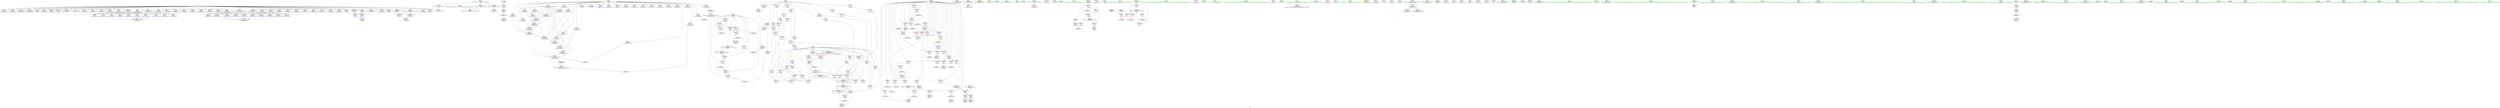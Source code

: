 digraph "SVFG" {
	label="SVFG";

	Node0x557d3e49c5e0 [shape=record,color=grey,label="{NodeID: 0\nNullPtr}"];
	Node0x557d3e49c5e0 -> Node0x557d3e4ce2f0[style=solid];
	Node0x557d3e49c5e0 -> Node0x557d3e4ce3f0[style=solid];
	Node0x557d3e49c5e0 -> Node0x557d3e4ce4c0[style=solid];
	Node0x557d3e49c5e0 -> Node0x557d3e4ce590[style=solid];
	Node0x557d3e49c5e0 -> Node0x557d3e4ce660[style=solid];
	Node0x557d3e49c5e0 -> Node0x557d3e4ce730[style=solid];
	Node0x557d3e49c5e0 -> Node0x557d3e4ce800[style=solid];
	Node0x557d3e49c5e0 -> Node0x557d3e4ce8d0[style=solid];
	Node0x557d3e49c5e0 -> Node0x557d3e4ce9a0[style=solid];
	Node0x557d3e49c5e0 -> Node0x557d3e4cea70[style=solid];
	Node0x557d3e49c5e0 -> Node0x557d3e4ceb40[style=solid];
	Node0x557d3e49c5e0 -> Node0x557d3e4cec10[style=solid];
	Node0x557d3e49c5e0 -> Node0x557d3e4cece0[style=solid];
	Node0x557d3e49c5e0 -> Node0x557d3e4cedb0[style=solid];
	Node0x557d3e49c5e0 -> Node0x557d3e4cb370[style=solid];
	Node0x557d3e49c5e0 -> Node0x557d3e4cb440[style=solid];
	Node0x557d3e49c5e0 -> Node0x557d3e4cb510[style=solid];
	Node0x557d3e49c5e0 -> Node0x557d3e4cb5e0[style=solid];
	Node0x557d3e49c5e0 -> Node0x557d3e4cb6b0[style=solid];
	Node0x557d3e49c5e0 -> Node0x557d3e4cb780[style=solid];
	Node0x557d3e49c5e0 -> Node0x557d3e4cb850[style=solid];
	Node0x557d3e49c5e0 -> Node0x557d3e4cb920[style=solid];
	Node0x557d3e49c5e0 -> Node0x557d3e4cb9f0[style=solid];
	Node0x557d3e49c5e0 -> Node0x557d3e4cbac0[style=solid];
	Node0x557d3e49c5e0 -> Node0x557d3e4cbb90[style=solid];
	Node0x557d3e49c5e0 -> Node0x557d3e4cbc60[style=solid];
	Node0x557d3e49c5e0 -> Node0x557d3e4cbd30[style=solid];
	Node0x557d3e49c5e0 -> Node0x557d3e4cbe00[style=solid];
	Node0x557d3e49c5e0 -> Node0x557d3e4cbed0[style=solid];
	Node0x557d3e49c5e0 -> Node0x557d3e4cbfa0[style=solid];
	Node0x557d3e49c5e0 -> Node0x557d3e4cc070[style=solid];
	Node0x557d3e49c5e0 -> Node0x557d3e4cc140[style=solid];
	Node0x557d3e49c5e0 -> Node0x557d3e4cc210[style=solid];
	Node0x557d3e49c5e0 -> Node0x557d3e4cc2e0[style=solid];
	Node0x557d3e49c5e0 -> Node0x557d3e4d0ee0[style=solid];
	Node0x557d3e49c5e0 -> Node0x557d3e4d0fb0[style=solid];
	Node0x557d3e49c5e0 -> Node0x557d3e4d1080[style=solid];
	Node0x557d3e49c5e0 -> Node0x557d3e4d1150[style=solid];
	Node0x557d3e49c5e0 -> Node0x557d3e4d1220[style=solid];
	Node0x557d3e49c5e0 -> Node0x557d3e4d12f0[style=solid];
	Node0x557d3e49c5e0 -> Node0x557d3e4d13c0[style=solid];
	Node0x557d3e49c5e0 -> Node0x557d3e4db080[style=solid];
	Node0x557d3e52af80 [shape=record,color=black,label="{NodeID: 609\n442 = PHI()\n}"];
	Node0x557d3e52af80 -> Node0x557d3e4d9f10[style=solid];
	Node0x557d3e4db320 [shape=record,color=blue,label="{NodeID: 277\n99\<--139\narrayinit.endOfInit\<--\n__cxx_global_var_init.1\n}"];
	Node0x557d3e4db320 -> Node0x557d3e4cff50[style=dashed];
	Node0x557d3e4db320 -> Node0x557d3e4db3f0[style=dashed];
	Node0x557d3e4cf020 [shape=record,color=purple,label="{NodeID: 194\n477\<--53\n\<--ans\n_Z5main2v\n}"];
	Node0x557d3e4cf020 -> Node0x557d3e4dd950[style=solid];
	Node0x557d3e4cbfa0 [shape=record,color=black,label="{NodeID: 111\n266\<--3\n\<--dummyVal\n__cxx_global_var_init.1\n}"];
	Node0x557d3e4cbfa0 -> Node0x557d3e4dc9e0[style=solid];
	Node0x557d3e4b9a30 [shape=record,color=green,label="{NodeID: 28\n41\<--52\nfreq\<--freq_field_insensitive\nGlob }"];
	Node0x557d3e4b9a30 -> Node0x557d3e4d4240[style=solid];
	Node0x557d3e4b9a30 -> Node0x557d3e4d4310[style=solid];
	Node0x557d3e4b9a30 -> Node0x557d3e4d43e0[style=solid];
	Node0x557d3e4b9a30 -> Node0x557d3e4d44b0[style=solid];
	Node0x557d3e4b9a30 -> Node0x557d3e4d4580[style=solid];
	Node0x557d3e4b9a30 -> Node0x557d3e4d4650[style=solid];
	Node0x557d3e4b9a30 -> Node0x557d3e4d4720[style=solid];
	Node0x557d3e4b9a30 -> Node0x557d3e4d47f0[style=solid];
	Node0x557d3e4b9a30 -> Node0x557d3e4d48c0[style=solid];
	Node0x557d3e4b9a30 -> Node0x557d3e4d4990[style=solid];
	Node0x557d3e4b9a30 -> Node0x557d3e4d4a60[style=solid];
	Node0x557d3e4b9a30 -> Node0x557d3e4d4b30[style=solid];
	Node0x557d3e4b9a30 -> Node0x557d3e4d4c00[style=solid];
	Node0x557d3e4e80c0 [shape=record,color=grey,label="{NodeID: 471\n453 = Binary(452, 382, )\n}"];
	Node0x557d3e4e80c0 -> Node0x557d3e4dd540[style=solid];
	Node0x557d3e4dc9e0 [shape=record,color=blue,label="{NodeID: 305\n103\<--266\nexn.slot\<--\n__cxx_global_var_init.1\n}"];
	Node0x557d3e4dc9e0 -> Node0x557d3e4d0020[style=dashed];
	Node0x557d3e4d0770 [shape=record,color=red,label="{NodeID: 222\n375\<--374\n\<--arrayidx7\n_Z5checki\n}"];
	Node0x557d3e4d0770 -> Node0x557d3e4e7ac0[style=solid];
	Node0x557d3e4d21c0 [shape=record,color=black,label="{NodeID: 139\n579\<--578\nidxprom58\<--\n_Z5main2v\n}"];
	Node0x557d3e4ccb30 [shape=record,color=green,label="{NodeID: 56\n326\<--327\n.addr\<--.addr_field_insensitive\n__cxx_global_array_dtor\n}"];
	Node0x557d3e4ccb30 -> Node0x557d3e4dcb80[style=solid];
	Node0x557d3e4de0a0 [shape=record,color=blue,label="{NodeID: 333\n523\<--522\n\<--\n_Z5main2v\n}"];
	Node0x557d3e4de0a0 -> Node0x557d3e4de170[style=dashed];
	Node0x557d3e4d9ca0 [shape=record,color=red,label="{NodeID: 250\n592\<--396\n\<--j\n_Z5main2v\n}"];
	Node0x557d3e4d9ca0 -> Node0x557d3e4e83c0[style=solid];
	Node0x557d3e4d3880 [shape=record,color=purple,label="{NodeID: 167\n354\<--8\narrayidx\<--_Z1sB5cxx11\n_Z5checki\n}"];
	Node0x557d3e4ce4c0 [shape=record,color=black,label="{NodeID: 84\n212\<--3\n\<--dummyVal\n__cxx_global_var_init.1\n}"];
	Node0x557d3e4ce4c0 -> Node0x557d3e4dbb40[style=solid];
	Node0x557d3e4ad9e0 [shape=record,color=green,label="{NodeID: 1\n7\<--1\n__dso_handle\<--dummyObj\nGlob }"];
	Node0x557d3e52b080 [shape=record,color=black,label="{NodeID: 610\n608 = PHI()\n}"];
	Node0x557d3e4db3f0 [shape=record,color=blue,label="{NodeID: 278\n99\<--145\narrayinit.endOfInit\<--\n__cxx_global_var_init.1\n}"];
	Node0x557d3e4db3f0 -> Node0x557d3e4cff50[style=dashed];
	Node0x557d3e4db3f0 -> Node0x557d3e4db4c0[style=dashed];
	Node0x557d3e4cf0f0 [shape=record,color=purple,label="{NodeID: 195\n481\<--53\n\<--ans\n_Z5main2v\n}"];
	Node0x557d3e4cf0f0 -> Node0x557d3e4dda20[style=solid];
	Node0x557d3e4cc070 [shape=record,color=black,label="{NodeID: 112\n268\<--3\n\<--dummyVal\n__cxx_global_var_init.1\n}"];
	Node0x557d3e4cc070 -> Node0x557d3e4dcab0[style=solid];
	Node0x557d3e4b9b30 [shape=record,color=green,label="{NodeID: 29\n53\<--64\nans\<--ans_field_insensitive\nGlob }"];
	Node0x557d3e4b9b30 -> Node0x557d3e4cee80[style=solid];
	Node0x557d3e4b9b30 -> Node0x557d3e4cef50[style=solid];
	Node0x557d3e4b9b30 -> Node0x557d3e4cf020[style=solid];
	Node0x557d3e4b9b30 -> Node0x557d3e4cf0f0[style=solid];
	Node0x557d3e4b9b30 -> Node0x557d3e4cf1c0[style=solid];
	Node0x557d3e4b9b30 -> Node0x557d3e4cf290[style=solid];
	Node0x557d3e4b9b30 -> Node0x557d3e4cf360[style=solid];
	Node0x557d3e4b9b30 -> Node0x557d3e4cf430[style=solid];
	Node0x557d3e4b9b30 -> Node0x557d3e4cf500[style=solid];
	Node0x557d3e4b9b30 -> Node0x557d3e4cf5d0[style=solid];
	Node0x557d3e4b9b30 -> Node0x557d3e4cf6a0[style=solid];
	Node0x557d3e4b9b30 -> Node0x557d3e4cf770[style=solid];
	Node0x557d3e4b9b30 -> Node0x557d3e4cf840[style=solid];
	Node0x557d3e4b9b30 -> Node0x557d3e4cf910[style=solid];
	Node0x557d3e4e8240 [shape=record,color=grey,label="{NodeID: 472\n445 = Binary(444, 372, )\n}"];
	Node0x557d3e4e8240 -> Node0x557d3e4d1e80[style=solid];
	Node0x557d3e4dcab0 [shape=record,color=blue,label="{NodeID: 306\n105\<--268\nehselector.slot\<--\n__cxx_global_var_init.1\n}"];
	Node0x557d3e4dcab0 -> Node0x557d3e4d00f0[style=dashed];
	Node0x557d3e4d0840 [shape=record,color=red,label="{NodeID: 223\n414\<--394\n\<--i\n_Z5main2v\n}"];
	Node0x557d3e4d0840 -> Node0x557d3e4e9a40[style=solid];
	Node0x557d3e4d2290 [shape=record,color=black,label="{NodeID: 140\n587\<--585\nconv62\<--add\n_Z5main2v\n}"];
	Node0x557d3e4ccc00 [shape=record,color=green,label="{NodeID: 57\n339\<--340\n_Z5checki\<--_Z5checki_field_insensitive\n}"];
	Node0x557d3e4de170 [shape=record,color=blue,label="{NodeID: 334\n527\<--526\n\<--\n_Z5main2v\n}"];
	Node0x557d3e4de170 -> Node0x557d3e4de240[style=dashed];
	Node0x557d3e4d9d70 [shape=record,color=red,label="{NodeID: 251\n621\<--400\nexn\<--exn.slot\n_Z5main2v\n}"];
	Node0x557d3e4d3950 [shape=record,color=purple,label="{NodeID: 168\n363\<--8\narrayidx2\<--_Z1sB5cxx11\n_Z5checki\n}"];
	Node0x557d3e4ce590 [shape=record,color=black,label="{NodeID: 85\n214\<--3\n\<--dummyVal\n__cxx_global_var_init.1\n}"];
	Node0x557d3e4ce590 -> Node0x557d3e4dbc10[style=solid];
	Node0x557d3e4a0450 [shape=record,color=green,label="{NodeID: 2\n21\<--1\n.str\<--dummyObj\nGlob }"];
	Node0x557d3e52b180 [shape=record,color=black,label="{NodeID: 611\n611 = PHI()\n}"];
	Node0x557d3e4db4c0 [shape=record,color=blue,label="{NodeID: 279\n99\<--151\narrayinit.endOfInit\<--\n__cxx_global_var_init.1\n}"];
	Node0x557d3e4db4c0 -> Node0x557d3e4cff50[style=dashed];
	Node0x557d3e4db4c0 -> Node0x557d3e4db590[style=dashed];
	Node0x557d3e4cf1c0 [shape=record,color=purple,label="{NodeID: 196\n485\<--53\n\<--ans\n_Z5main2v\n}"];
	Node0x557d3e4cf1c0 -> Node0x557d3e4ddaf0[style=solid];
	Node0x557d3e4cc140 [shape=record,color=black,label="{NodeID: 113\n307\<--3\nlpad.val\<--dummyVal\n__cxx_global_var_init.1\n}"];
	Node0x557d3e4ca3b0 [shape=record,color=green,label="{NodeID: 30\n69\<--73\nllvm.global_ctors\<--llvm.global_ctors_field_insensitive\nGlob }"];
	Node0x557d3e4ca3b0 -> Node0x557d3e4cfab0[style=solid];
	Node0x557d3e4ca3b0 -> Node0x557d3e4cfbb0[style=solid];
	Node0x557d3e4ca3b0 -> Node0x557d3e4cfcb0[style=solid];
	Node0x557d3e4e83c0 [shape=record,color=grey,label="{NodeID: 473\n593 = Binary(592, 382, )\n}"];
	Node0x557d3e4e83c0 -> Node0x557d3e4de8c0[style=solid];
	Node0x557d3e4dcb80 [shape=record,color=blue,label="{NodeID: 307\n326\<--325\n.addr\<--\n__cxx_global_array_dtor\n}"];
	Node0x557d3e4d0910 [shape=record,color=red,label="{NodeID: 224\n418\<--394\n\<--i\n_Z5main2v\n}"];
	Node0x557d3e4d0910 -> Node0x557d3e4d1b40[style=solid];
	Node0x557d3e4d2360 [shape=record,color=purple,label="{NodeID: 141\n80\<--4\n\<--_ZStL8__ioinit\n__cxx_global_var_init\n}"];
	Node0x557d3e4ccd00 [shape=record,color=green,label="{NodeID: 58\n343\<--344\nd.addr\<--d.addr_field_insensitive\n_Z5checki\n}"];
	Node0x557d3e4ccd00 -> Node0x557d3e4d0290[style=solid];
	Node0x557d3e4ccd00 -> Node0x557d3e4d0360[style=solid];
	Node0x557d3e4ccd00 -> Node0x557d3e4dcc50[style=solid];
	Node0x557d3e4de240 [shape=record,color=blue,label="{NodeID: 335\n531\<--530\n\<--\n_Z5main2v\n}"];
	Node0x557d3e4de240 -> Node0x557d3e4da8d0[style=dashed];
	Node0x557d3e4de240 -> Node0x557d3e4de650[style=dashed];
	Node0x557d3e4d9e40 [shape=record,color=red,label="{NodeID: 252\n622\<--402\nsel\<--ehselector.slot\n_Z5main2v\n}"];
	Node0x557d3e4d3a20 [shape=record,color=purple,label="{NodeID: 169\n135\<--21\n\<--.str\n__cxx_global_var_init.1\n}"];
	Node0x557d3e4ce660 [shape=record,color=black,label="{NodeID: 86\n217\<--3\n\<--dummyVal\n__cxx_global_var_init.1\n}"];
	Node0x557d3e4ba1b0 [shape=record,color=green,label="{NodeID: 3\n23\<--1\n.str.2\<--dummyObj\nGlob }"];
	Node0x557d3e52b250 [shape=record,color=black,label="{NodeID: 612\n652 = PHI()\n}"];
	Node0x557d3e4db590 [shape=record,color=blue,label="{NodeID: 280\n99\<--157\narrayinit.endOfInit\<--\n__cxx_global_var_init.1\n}"];
	Node0x557d3e4db590 -> Node0x557d3e4cff50[style=dashed];
	Node0x557d3e4db590 -> Node0x557d3e4db660[style=dashed];
	Node0x557d3e4cf290 [shape=record,color=purple,label="{NodeID: 197\n489\<--53\n\<--ans\n_Z5main2v\n}"];
	Node0x557d3e4cf290 -> Node0x557d3e4ddbc0[style=solid];
	Node0x557d3e4cc210 [shape=record,color=black,label="{NodeID: 114\n308\<--3\nlpad.val38\<--dummyVal\n__cxx_global_var_init.1\n}"];
	Node0x557d3e4ca4b0 [shape=record,color=green,label="{NodeID: 31\n74\<--75\n__cxx_global_var_init\<--__cxx_global_var_init_field_insensitive\n}"];
	Node0x557d3e4e8540 [shape=record,color=grey,label="{NodeID: 474\n605 = Binary(604, 382, )\n}"];
	Node0x557d3e4e8540 -> Node0x557d3e4deb30[style=solid];
	Node0x557d3e4dcc50 [shape=record,color=blue,label="{NodeID: 308\n343\<--342\nd.addr\<--d\n_Z5checki\n}"];
	Node0x557d3e4dcc50 -> Node0x557d3e4d0290[style=dashed];
	Node0x557d3e4dcc50 -> Node0x557d3e4d0360[style=dashed];
	Node0x557d3e4d09e0 [shape=record,color=red,label="{NodeID: 225\n423\<--394\n\<--i\n_Z5main2v\n}"];
	Node0x557d3e4d09e0 -> Node0x557d3e4e7940[style=solid];
	Node0x557d3e4d2430 [shape=record,color=purple,label="{NodeID: 142\n129\<--8\n\<--_Z1sB5cxx11\n__cxx_global_var_init.1\n}"];
	Node0x557d3e4d2430 -> Node0x557d3e4db250[style=solid];
	Node0x557d3e4ccdd0 [shape=record,color=green,label="{NodeID: 59\n345\<--346\ni\<--i_field_insensitive\n_Z5checki\n}"];
	Node0x557d3e4ccdd0 -> Node0x557d3e4d0430[style=solid];
	Node0x557d3e4ccdd0 -> Node0x557d3e4d0500[style=solid];
	Node0x557d3e4ccdd0 -> Node0x557d3e4d05d0[style=solid];
	Node0x557d3e4ccdd0 -> Node0x557d3e4dcd20[style=solid];
	Node0x557d3e4ccdd0 -> Node0x557d3e4dcec0[style=solid];
	Node0x557d3e4de310 [shape=record,color=blue,label="{NodeID: 336\n394\<--349\ni\<--\n_Z5main2v\n}"];
	Node0x557d3e4de310 -> Node0x557d3e4d9140[style=dashed];
	Node0x557d3e4de310 -> Node0x557d3e4d9210[style=dashed];
	Node0x557d3e4de310 -> Node0x557d3e4d92e0[style=dashed];
	Node0x557d3e4de310 -> Node0x557d3e4d93b0[style=dashed];
	Node0x557d3e4de310 -> Node0x557d3e4d9480[style=dashed];
	Node0x557d3e4de310 -> Node0x557d3e4de580[style=dashed];
	Node0x557d3e4de310 -> Node0x557d3e4de720[style=dashed];
	Node0x557d3e4d9f10 [shape=record,color=red,label="{NodeID: 253\n443\<--442\n\<--call7\n_Z5main2v\n}"];
	Node0x557d3e4d9f10 -> Node0x557d3e4d1db0[style=solid];
	Node0x557d3e4d3af0 [shape=record,color=purple,label="{NodeID: 170\n143\<--23\n\<--.str.2\n__cxx_global_var_init.1\n}"];
	Node0x557d3e4ce730 [shape=record,color=black,label="{NodeID: 87\n218\<--3\n\<--dummyVal\n__cxx_global_var_init.1\n}"];
	Node0x557d3e4ce730 -> Node0x557d3e4dbce0[style=solid];
	Node0x557d3e49f900 [shape=record,color=green,label="{NodeID: 4\n25\<--1\n.str.3\<--dummyObj\nGlob }"];
	Node0x557d3e52b320 [shape=record,color=black,label="{NodeID: 613\n325 = PHI()\n0th arg __cxx_global_array_dtor }"];
	Node0x557d3e52b320 -> Node0x557d3e4dcb80[style=solid];
	Node0x557d3e4db660 [shape=record,color=blue,label="{NodeID: 281\n99\<--163\narrayinit.endOfInit\<--\n__cxx_global_var_init.1\n}"];
	Node0x557d3e4db660 -> Node0x557d3e4cff50[style=dashed];
	Node0x557d3e4db660 -> Node0x557d3e4db730[style=dashed];
	Node0x557d3e4cf360 [shape=record,color=purple,label="{NodeID: 198\n501\<--53\narrayidx28\<--ans\n_Z5main2v\n}"];
	Node0x557d3e4cf360 -> Node0x557d3e4da4c0[style=solid];
	Node0x557d3e4cc2e0 [shape=record,color=black,label="{NodeID: 115\n427\<--3\n\<--dummyVal\n_Z5main2v\n}"];
	Node0x557d3e4ca5b0 [shape=record,color=green,label="{NodeID: 32\n78\<--79\n_ZNSt8ios_base4InitC1Ev\<--_ZNSt8ios_base4InitC1Ev_field_insensitive\n}"];
	Node0x557d3e50f320 [shape=record,color=yellow,style=double,label="{NodeID: 558\n31V_1 = ENCHI(MR_31V_0)\npts\{648 \}\nFun[main]}"];
	Node0x557d3e50f320 -> Node0x557d3e4dab40[style=dashed];
	Node0x557d3e4e86c0 [shape=record,color=grey,label="{NodeID: 475\n509 = Binary(508, 382, )\n}"];
	Node0x557d3e4e86c0 -> Node0x557d3e4dde30[style=solid];
	Node0x557d3e4dcd20 [shape=record,color=blue,label="{NodeID: 309\n345\<--349\ni\<--\n_Z5checki\n}"];
	Node0x557d3e4dcd20 -> Node0x557d3e50b220[style=dashed];
	Node0x557d3e4d0ab0 [shape=record,color=red,label="{NodeID: 226\n435\<--394\n\<--i\n_Z5main2v\n}"];
	Node0x557d3e4d0ab0 -> Node0x557d3e4e95c0[style=solid];
	Node0x557d3e4d2500 [shape=record,color=purple,label="{NodeID: 143\n134\<--8\n\<--_Z1sB5cxx11\n__cxx_global_var_init.1\n}"];
	Node0x557d3e4ccea0 [shape=record,color=green,label="{NodeID: 60\n356\<--357\n_ZNKSt7__cxx1112basic_stringIcSt11char_traitsIcESaIcEE6lengthEv\<--_ZNKSt7__cxx1112basic_stringIcSt11char_traitsIcESaIcEE6lengthEv_field_insensitive\n}"];
	Node0x557d3e4fd7e0 [shape=record,color=black,label="{NodeID: 503\nMR_16V_7 = PHI(MR_16V_8, MR_16V_6, )\npts\{520000 \}\n|{|<s6>52}}"];
	Node0x557d3e4fd7e0 -> Node0x557d3e4da590[style=dashed];
	Node0x557d3e4fd7e0 -> Node0x557d3e4da660[style=dashed];
	Node0x557d3e4fd7e0 -> Node0x557d3e4da730[style=dashed];
	Node0x557d3e4fd7e0 -> Node0x557d3e4da800[style=dashed];
	Node0x557d3e4fd7e0 -> Node0x557d3e4fd7e0[style=dashed];
	Node0x557d3e4fd7e0 -> Node0x557d3e5075f0[style=dashed];
	Node0x557d3e4fd7e0:s6 -> Node0x557d3e50b720[style=dashed,color=red];
	Node0x557d3e4de3e0 [shape=record,color=blue,label="{NodeID: 337\n396\<--349\nj\<--\n_Z5main2v\n}"];
	Node0x557d3e4de3e0 -> Node0x557d3e4d9a30[style=dashed];
	Node0x557d3e4de3e0 -> Node0x557d3e4d9b00[style=dashed];
	Node0x557d3e4de3e0 -> Node0x557d3e4de4b0[style=dashed];
	Node0x557d3e4de3e0 -> Node0x557d3e50a820[style=dashed];
	Node0x557d3e4d9fe0 [shape=record,color=red,label="{NodeID: 254\n448\<--447\n\<--arrayidx10\n_Z5main2v\n}"];
	Node0x557d3e4d9fe0 -> Node0x557d3e4e7f40[style=solid];
	Node0x557d3e4d3bc0 [shape=record,color=purple,label="{NodeID: 171\n149\<--25\n\<--.str.3\n__cxx_global_var_init.1\n}"];
	Node0x557d3e4ce800 [shape=record,color=black,label="{NodeID: 88\n220\<--3\n\<--dummyVal\n__cxx_global_var_init.1\n}"];
	Node0x557d3e4ce800 -> Node0x557d3e4dbdb0[style=solid];
	Node0x557d3e49f990 [shape=record,color=green,label="{NodeID: 5\n27\<--1\n.str.4\<--dummyObj\nGlob }"];
	Node0x557d3e4db730 [shape=record,color=blue,label="{NodeID: 282\n99\<--169\narrayinit.endOfInit\<--\n__cxx_global_var_init.1\n}"];
	Node0x557d3e4db730 -> Node0x557d3e4cff50[style=dashed];
	Node0x557d3e4db730 -> Node0x557d3e4db800[style=dashed];
	Node0x557d3e4cf430 [shape=record,color=purple,label="{NodeID: 199\n519\<--53\n\<--ans\n_Z5main2v\n}"];
	Node0x557d3e4cf430 -> Node0x557d3e4ddfd0[style=solid];
	Node0x557d3e4d0ee0 [shape=record,color=black,label="{NodeID: 116\n428\<--3\n\<--dummyVal\n_Z5main2v\n}"];
	Node0x557d3e4d0ee0 -> Node0x557d3e4dd200[style=solid];
	Node0x557d3e4ca6b0 [shape=record,color=green,label="{NodeID: 33\n84\<--85\n__cxa_atexit\<--__cxa_atexit_field_insensitive\n}"];
	Node0x557d3e4e8840 [shape=record,color=grey,label="{NodeID: 476\n514 = Binary(513, 382, )\n}"];
	Node0x557d3e4e8840 -> Node0x557d3e4ddf00[style=solid];
	Node0x557d3e4dcdf0 [shape=record,color=blue,label="{NodeID: 310\n374\<--376\narrayidx7\<--dec\n_Z5checki\n}"];
	Node0x557d3e4dcdf0 -> Node0x557d3e50b720[style=dashed];
	Node0x557d3e4d0b80 [shape=record,color=red,label="{NodeID: 227\n440\<--394\n\<--i\n_Z5main2v\n}"];
	Node0x557d3e4d0b80 -> Node0x557d3e4d1ce0[style=solid];
	Node0x557d3e4d25d0 [shape=record,color=purple,label="{NodeID: 144\n139\<--8\n\<--_Z1sB5cxx11\n__cxx_global_var_init.1\n}"];
	Node0x557d3e4d25d0 -> Node0x557d3e4db320[style=solid];
	Node0x557d3e4ccfa0 [shape=record,color=green,label="{NodeID: 61\n367\<--368\n_ZNSt7__cxx1112basic_stringIcSt11char_traitsIcESaIcEEixEm\<--_ZNSt7__cxx1112basic_stringIcSt11char_traitsIcESaIcEEixEm_field_insensitive\n}"];
	Node0x557d3e4de4b0 [shape=record,color=blue,label="{NodeID: 338\n396\<--556\nj\<--inc49\n_Z5main2v\n}"];
	Node0x557d3e4de4b0 -> Node0x557d3e4d9a30[style=dashed];
	Node0x557d3e4de4b0 -> Node0x557d3e4d9b00[style=dashed];
	Node0x557d3e4de4b0 -> Node0x557d3e4de4b0[style=dashed];
	Node0x557d3e4de4b0 -> Node0x557d3e50a820[style=dashed];
	Node0x557d3e4da0b0 [shape=record,color=red,label="{NodeID: 255\n472\<--471\n\<--\n_Z5main2v\n}"];
	Node0x557d3e4da0b0 -> Node0x557d3e4dd880[style=solid];
	Node0x557d3e4d3c90 [shape=record,color=purple,label="{NodeID: 172\n155\<--27\n\<--.str.4\n__cxx_global_var_init.1\n}"];
	Node0x557d3e4ce8d0 [shape=record,color=black,label="{NodeID: 89\n223\<--3\n\<--dummyVal\n__cxx_global_var_init.1\n}"];
	Node0x557d3e49fa20 [shape=record,color=green,label="{NodeID: 6\n29\<--1\n.str.5\<--dummyObj\nGlob }"];
	Node0x557d3e4db800 [shape=record,color=blue,label="{NodeID: 283\n99\<--175\narrayinit.endOfInit\<--\n__cxx_global_var_init.1\n}"];
	Node0x557d3e4db800 -> Node0x557d3e4cff50[style=dashed];
	Node0x557d3e4db800 -> Node0x557d3e4db8d0[style=dashed];
	Node0x557d3e4cf500 [shape=record,color=purple,label="{NodeID: 200\n523\<--53\n\<--ans\n_Z5main2v\n}"];
	Node0x557d3e4cf500 -> Node0x557d3e4de0a0[style=solid];
	Node0x557d3e4d0fb0 [shape=record,color=black,label="{NodeID: 117\n430\<--3\n\<--dummyVal\n_Z5main2v\n}"];
	Node0x557d3e4d0fb0 -> Node0x557d3e4dd2d0[style=solid];
	Node0x557d3e4ca7b0 [shape=record,color=green,label="{NodeID: 34\n83\<--89\n_ZNSt8ios_base4InitD1Ev\<--_ZNSt8ios_base4InitD1Ev_field_insensitive\n}"];
	Node0x557d3e4ca7b0 -> Node0x557d3e4d1490[style=solid];
	Node0x557d3e4e89c0 [shape=record,color=grey,label="{NodeID: 477\n562 = Binary(561, 382, )\n}"];
	Node0x557d3e4e89c0 -> Node0x557d3e4de580[style=solid];
	Node0x557d3e4dcec0 [shape=record,color=blue,label="{NodeID: 311\n345\<--381\ni\<--inc\n_Z5checki\n}"];
	Node0x557d3e4dcec0 -> Node0x557d3e50b220[style=dashed];
	Node0x557d3e4d0c50 [shape=record,color=red,label="{NodeID: 228\n452\<--394\n\<--i\n_Z5main2v\n}"];
	Node0x557d3e4d0c50 -> Node0x557d3e4e80c0[style=solid];
	Node0x557d3e4d26a0 [shape=record,color=purple,label="{NodeID: 145\n142\<--8\n\<--_Z1sB5cxx11\n__cxx_global_var_init.1\n}"];
	Node0x557d3e4cd0a0 [shape=record,color=green,label="{NodeID: 62\n391\<--392\n_Z5main2v\<--_Z5main2v_field_insensitive\n}"];
	Node0x557d3e4de580 [shape=record,color=blue,label="{NodeID: 339\n394\<--562\ni\<--inc52\n_Z5main2v\n}"];
	Node0x557d3e4de580 -> Node0x557d3e4d9140[style=dashed];
	Node0x557d3e4de580 -> Node0x557d3e4d9210[style=dashed];
	Node0x557d3e4de580 -> Node0x557d3e4d92e0[style=dashed];
	Node0x557d3e4de580 -> Node0x557d3e4d93b0[style=dashed];
	Node0x557d3e4de580 -> Node0x557d3e4d9480[style=dashed];
	Node0x557d3e4de580 -> Node0x557d3e4de580[style=dashed];
	Node0x557d3e4de580 -> Node0x557d3e4de720[style=dashed];
	Node0x557d3e4da180 [shape=record,color=red,label="{NodeID: 256\n476\<--475\n\<--\n_Z5main2v\n}"];
	Node0x557d3e4da180 -> Node0x557d3e4dd950[style=solid];
	Node0x557d3e4d3d60 [shape=record,color=purple,label="{NodeID: 173\n161\<--29\n\<--.str.5\n__cxx_global_var_init.1\n}"];
	Node0x557d3e4ce9a0 [shape=record,color=black,label="{NodeID: 90\n224\<--3\n\<--dummyVal\n__cxx_global_var_init.1\n}"];
	Node0x557d3e4ce9a0 -> Node0x557d3e4dbe80[style=solid];
	Node0x557d3e4b8c30 [shape=record,color=green,label="{NodeID: 7\n31\<--1\n.str.6\<--dummyObj\nGlob }"];
	Node0x557d3e5075f0 [shape=record,color=black,label="{NodeID: 533\nMR_16V_9 = PHI(MR_16V_12, MR_16V_6, )\npts\{520000 \}\n|{|<s3>64}}"];
	Node0x557d3e5075f0 -> Node0x557d3e4da9a0[style=dashed];
	Node0x557d3e5075f0 -> Node0x557d3e5009e0[style=dashed];
	Node0x557d3e5075f0 -> Node0x557d3e5075f0[style=dashed];
	Node0x557d3e5075f0:s3 -> Node0x557d3e508ef0[style=dashed,color=blue];
	Node0x557d3e4db8d0 [shape=record,color=blue,label="{NodeID: 284\n99\<--181\narrayinit.endOfInit\<--\n__cxx_global_var_init.1\n}"];
	Node0x557d3e4db8d0 -> Node0x557d3e4cff50[style=dashed];
	Node0x557d3e4db8d0 -> Node0x557d3e4db9a0[style=dashed];
	Node0x557d3e4cf5d0 [shape=record,color=purple,label="{NodeID: 201\n527\<--53\n\<--ans\n_Z5main2v\n}"];
	Node0x557d3e4cf5d0 -> Node0x557d3e4de170[style=solid];
	Node0x557d3e4d1080 [shape=record,color=black,label="{NodeID: 118\n596\<--3\n\<--dummyVal\n_Z5main2v\n}"];
	Node0x557d3e4ca8b0 [shape=record,color=green,label="{NodeID: 35\n96\<--97\n__cxx_global_var_init.1\<--__cxx_global_var_init.1_field_insensitive\n}"];
	Node0x557d3e4e8b40 [shape=record,color=grey,label="{NodeID: 478\n539 = Binary(538, 540, )\n}"];
	Node0x557d3e4e8b40 -> Node0x557d3e4ea340[style=solid];
	Node0x557d3e4dcf90 [shape=record,color=blue,label="{NodeID: 312\n394\<--349\ni\<--\n_Z5main2v\n}"];
	Node0x557d3e4dcf90 -> Node0x557d3e4d0840[style=dashed];
	Node0x557d3e4dcf90 -> Node0x557d3e4d0910[style=dashed];
	Node0x557d3e4dcf90 -> Node0x557d3e4d09e0[style=dashed];
	Node0x557d3e4dcf90 -> Node0x557d3e4dd130[style=dashed];
	Node0x557d3e4dcf90 -> Node0x557d3e4dd3a0[style=dashed];
	Node0x557d3e4d0d20 [shape=record,color=red,label="{NodeID: 229\n458\<--394\n\<--i\n_Z5main2v\n}"];
	Node0x557d3e4d0d20 -> Node0x557d3e4e8e40[style=solid];
	Node0x557d3e4d2770 [shape=record,color=purple,label="{NodeID: 146\n145\<--8\n\<--_Z1sB5cxx11\n__cxx_global_var_init.1\n}"];
	Node0x557d3e4d2770 -> Node0x557d3e4db3f0[style=solid];
	Node0x557d3e4cd1a0 [shape=record,color=green,label="{NodeID: 63\n394\<--395\ni\<--i_field_insensitive\n_Z5main2v\n}"];
	Node0x557d3e4cd1a0 -> Node0x557d3e4d0840[style=solid];
	Node0x557d3e4cd1a0 -> Node0x557d3e4d0910[style=solid];
	Node0x557d3e4cd1a0 -> Node0x557d3e4d09e0[style=solid];
	Node0x557d3e4cd1a0 -> Node0x557d3e4d0ab0[style=solid];
	Node0x557d3e4cd1a0 -> Node0x557d3e4d0b80[style=solid];
	Node0x557d3e4cd1a0 -> Node0x557d3e4d0c50[style=solid];
	Node0x557d3e4cd1a0 -> Node0x557d3e4d0d20[style=solid];
	Node0x557d3e4cd1a0 -> Node0x557d3e4d0df0[style=solid];
	Node0x557d3e4cd1a0 -> Node0x557d3e4d8d30[style=solid];
	Node0x557d3e4cd1a0 -> Node0x557d3e4d8e00[style=solid];
	Node0x557d3e4cd1a0 -> Node0x557d3e4d8ed0[style=solid];
	Node0x557d3e4cd1a0 -> Node0x557d3e4d8fa0[style=solid];
	Node0x557d3e4cd1a0 -> Node0x557d3e4d9070[style=solid];
	Node0x557d3e4cd1a0 -> Node0x557d3e4d9140[style=solid];
	Node0x557d3e4cd1a0 -> Node0x557d3e4d9210[style=solid];
	Node0x557d3e4cd1a0 -> Node0x557d3e4d92e0[style=solid];
	Node0x557d3e4cd1a0 -> Node0x557d3e4d93b0[style=solid];
	Node0x557d3e4cd1a0 -> Node0x557d3e4d9480[style=solid];
	Node0x557d3e4cd1a0 -> Node0x557d3e4d9550[style=solid];
	Node0x557d3e4cd1a0 -> Node0x557d3e4d9620[style=solid];
	Node0x557d3e4cd1a0 -> Node0x557d3e4d96f0[style=solid];
	Node0x557d3e4cd1a0 -> Node0x557d3e4d97c0[style=solid];
	Node0x557d3e4cd1a0 -> Node0x557d3e4dcf90[style=solid];
	Node0x557d3e4cd1a0 -> Node0x557d3e4dd130[style=solid];
	Node0x557d3e4cd1a0 -> Node0x557d3e4dd3a0[style=solid];
	Node0x557d3e4cd1a0 -> Node0x557d3e4dd540[style=solid];
	Node0x557d3e4cd1a0 -> Node0x557d3e4dd610[style=solid];
	Node0x557d3e4cd1a0 -> Node0x557d3e4dd7b0[style=solid];
	Node0x557d3e4cd1a0 -> Node0x557d3e4ddc90[style=solid];
	Node0x557d3e4cd1a0 -> Node0x557d3e4ddf00[style=solid];
	Node0x557d3e4cd1a0 -> Node0x557d3e4de310[style=solid];
	Node0x557d3e4cd1a0 -> Node0x557d3e4de580[style=solid];
	Node0x557d3e4cd1a0 -> Node0x557d3e4de720[style=solid];
	Node0x557d3e4cd1a0 -> Node0x557d3e4deb30[style=solid];
	Node0x557d3e512440 [shape=record,color=yellow,style=double,label="{NodeID: 589\nRETMU(10V_2)\npts\{327 \}\nFun[__cxx_global_array_dtor]}"];
	Node0x557d3e4de650 [shape=record,color=blue,label="{NodeID: 340\n567\<--566\n\<--\n_Z5main2v\n|{|<s1>64}}"];
	Node0x557d3e4de650 -> Node0x557d3e4daa70[style=dashed];
	Node0x557d3e4de650:s1 -> Node0x557d3e508ef0[style=dashed,color=blue];
	Node0x557d3e4da250 [shape=record,color=red,label="{NodeID: 257\n480\<--479\n\<--\n_Z5main2v\n}"];
	Node0x557d3e4da250 -> Node0x557d3e4dda20[style=solid];
	Node0x557d3e4d3e30 [shape=record,color=purple,label="{NodeID: 174\n167\<--31\n\<--.str.6\n__cxx_global_var_init.1\n}"];
	Node0x557d3e4cea70 [shape=record,color=black,label="{NodeID: 91\n226\<--3\n\<--dummyVal\n__cxx_global_var_init.1\n}"];
	Node0x557d3e4cea70 -> Node0x557d3e4dbf50[style=solid];
	Node0x557d3e4b8cc0 [shape=record,color=green,label="{NodeID: 8\n33\<--1\n.str.7\<--dummyObj\nGlob }"];
	Node0x557d3e4db9a0 [shape=record,color=blue,label="{NodeID: 285\n99\<--187\narrayinit.endOfInit\<--\n__cxx_global_var_init.1\n}"];
	Node0x557d3e4db9a0 -> Node0x557d3e4cff50[style=dashed];
	Node0x557d3e4cf6a0 [shape=record,color=purple,label="{NodeID: 202\n531\<--53\n\<--ans\n_Z5main2v\n}"];
	Node0x557d3e4cf6a0 -> Node0x557d3e4de240[style=solid];
	Node0x557d3e4d1150 [shape=record,color=black,label="{NodeID: 119\n597\<--3\n\<--dummyVal\n_Z5main2v\n}"];
	Node0x557d3e4d1150 -> Node0x557d3e4de990[style=solid];
	Node0x557d3e4ca9b0 [shape=record,color=green,label="{NodeID: 36\n99\<--100\narrayinit.endOfInit\<--arrayinit.endOfInit_field_insensitive\n__cxx_global_var_init.1\n}"];
	Node0x557d3e4ca9b0 -> Node0x557d3e4cff50[style=solid];
	Node0x557d3e4ca9b0 -> Node0x557d3e4db250[style=solid];
	Node0x557d3e4ca9b0 -> Node0x557d3e4db320[style=solid];
	Node0x557d3e4ca9b0 -> Node0x557d3e4db3f0[style=solid];
	Node0x557d3e4ca9b0 -> Node0x557d3e4db4c0[style=solid];
	Node0x557d3e4ca9b0 -> Node0x557d3e4db590[style=solid];
	Node0x557d3e4ca9b0 -> Node0x557d3e4db660[style=solid];
	Node0x557d3e4ca9b0 -> Node0x557d3e4db730[style=solid];
	Node0x557d3e4ca9b0 -> Node0x557d3e4db800[style=solid];
	Node0x557d3e4ca9b0 -> Node0x557d3e4db8d0[style=solid];
	Node0x557d3e4ca9b0 -> Node0x557d3e4db9a0[style=solid];
	Node0x557d3e4e8cc0 [shape=record,color=grey,label="{NodeID: 479\n556 = Binary(555, 382, )\n}"];
	Node0x557d3e4e8cc0 -> Node0x557d3e4de4b0[style=solid];
	Node0x557d3e4dd060 [shape=record,color=blue,label="{NodeID: 313\n420\<--349\narrayidx\<--\n_Z5main2v\n}"];
	Node0x557d3e4dd060 -> Node0x557d3e4d9fe0[style=dashed];
	Node0x557d3e4dd060 -> Node0x557d3e4da0b0[style=dashed];
	Node0x557d3e4dd060 -> Node0x557d3e4da180[style=dashed];
	Node0x557d3e4dd060 -> Node0x557d3e4da250[style=dashed];
	Node0x557d3e4dd060 -> Node0x557d3e4da320[style=dashed];
	Node0x557d3e4dd060 -> Node0x557d3e4da3f0[style=dashed];
	Node0x557d3e4dd060 -> Node0x557d3e4da590[style=dashed];
	Node0x557d3e4dd060 -> Node0x557d3e4da660[style=dashed];
	Node0x557d3e4dd060 -> Node0x557d3e4da730[style=dashed];
	Node0x557d3e4dd060 -> Node0x557d3e4da800[style=dashed];
	Node0x557d3e4dd060 -> Node0x557d3e4dd060[style=dashed];
	Node0x557d3e4dd060 -> Node0x557d3e4dd470[style=dashed];
	Node0x557d3e4dd060 -> Node0x557d3e4fd7e0[style=dashed];
	Node0x557d3e4dd060 -> Node0x557d3e5075f0[style=dashed];
	Node0x557d3e4d0df0 [shape=record,color=red,label="{NodeID: 230\n462\<--394\n\<--i\n_Z5main2v\n}"];
	Node0x557d3e4d0df0 -> Node0x557d3e4d1f50[style=solid];
	Node0x557d3e4d2840 [shape=record,color=purple,label="{NodeID: 147\n148\<--8\n\<--_Z1sB5cxx11\n__cxx_global_var_init.1\n}"];
	Node0x557d3e4cd270 [shape=record,color=green,label="{NodeID: 64\n396\<--397\nj\<--j_field_insensitive\n_Z5main2v\n}"];
	Node0x557d3e4cd270 -> Node0x557d3e4d9890[style=solid];
	Node0x557d3e4cd270 -> Node0x557d3e4d9960[style=solid];
	Node0x557d3e4cd270 -> Node0x557d3e4d9a30[style=solid];
	Node0x557d3e4cd270 -> Node0x557d3e4d9b00[style=solid];
	Node0x557d3e4cd270 -> Node0x557d3e4d9bd0[style=solid];
	Node0x557d3e4cd270 -> Node0x557d3e4d9ca0[style=solid];
	Node0x557d3e4cd270 -> Node0x557d3e4ddd60[style=solid];
	Node0x557d3e4cd270 -> Node0x557d3e4dde30[style=solid];
	Node0x557d3e4cd270 -> Node0x557d3e4de3e0[style=solid];
	Node0x557d3e4cd270 -> Node0x557d3e4de4b0[style=solid];
	Node0x557d3e4cd270 -> Node0x557d3e4de7f0[style=solid];
	Node0x557d3e4cd270 -> Node0x557d3e4de8c0[style=solid];
	Node0x557d3e4de720 [shape=record,color=blue,label="{NodeID: 341\n394\<--349\ni\<--\n_Z5main2v\n}"];
	Node0x557d3e4de720 -> Node0x557d3e50bc20[style=dashed];
	Node0x557d3e4da320 [shape=record,color=red,label="{NodeID: 258\n484\<--483\n\<--\n_Z5main2v\n}"];
	Node0x557d3e4da320 -> Node0x557d3e4ddaf0[style=solid];
	Node0x557d3e4d3f00 [shape=record,color=purple,label="{NodeID: 175\n173\<--33\n\<--.str.7\n__cxx_global_var_init.1\n}"];
	Node0x557d3e4ceb40 [shape=record,color=black,label="{NodeID: 92\n229\<--3\n\<--dummyVal\n__cxx_global_var_init.1\n}"];
	Node0x557d3e4b8d50 [shape=record,color=green,label="{NodeID: 9\n35\<--1\n.str.8\<--dummyObj\nGlob }"];
	Node0x557d3e4dba70 [shape=record,color=blue,label="{NodeID: 286\n125\<--194\ncleanup.isactive\<--\n__cxx_global_var_init.1\n}"];
	Node0x557d3e4cf770 [shape=record,color=purple,label="{NodeID: 203\n548\<--53\narrayidx44\<--ans\n_Z5main2v\n}"];
	Node0x557d3e4cf770 -> Node0x557d3e4da8d0[style=solid];
	Node0x557d3e4d1220 [shape=record,color=black,label="{NodeID: 120\n599\<--3\n\<--dummyVal\n_Z5main2v\n}"];
	Node0x557d3e4d1220 -> Node0x557d3e4dea60[style=solid];
	Node0x557d3e4caa80 [shape=record,color=green,label="{NodeID: 37\n101\<--102\nref.tmp\<--ref.tmp_field_insensitive\n__cxx_global_var_init.1\n}"];
	Node0x557d3e4e8e40 [shape=record,color=grey,label="{NodeID: 480\n459 = cmp(458, 460, )\n}"];
	Node0x557d3e4dd130 [shape=record,color=blue,label="{NodeID: 314\n394\<--424\ni\<--inc\n_Z5main2v\n}"];
	Node0x557d3e4dd130 -> Node0x557d3e4d0840[style=dashed];
	Node0x557d3e4dd130 -> Node0x557d3e4d0910[style=dashed];
	Node0x557d3e4dd130 -> Node0x557d3e4d09e0[style=dashed];
	Node0x557d3e4dd130 -> Node0x557d3e4dd130[style=dashed];
	Node0x557d3e4dd130 -> Node0x557d3e4dd3a0[style=dashed];
	Node0x557d3e4d8d30 [shape=record,color=red,label="{NodeID: 231\n467\<--394\n\<--i\n_Z5main2v\n}"];
	Node0x557d3e4d8d30 -> Node0x557d3e4e7340[style=solid];
	Node0x557d3e4d2910 [shape=record,color=purple,label="{NodeID: 148\n151\<--8\n\<--_Z1sB5cxx11\n__cxx_global_var_init.1\n}"];
	Node0x557d3e4d2910 -> Node0x557d3e4db4c0[style=solid];
	Node0x557d3e4cd340 [shape=record,color=green,label="{NodeID: 65\n398\<--399\nt\<--t_field_insensitive\n_Z5main2v\n}"];
	Node0x557d3e4de7f0 [shape=record,color=blue,label="{NodeID: 342\n396\<--349\nj\<--\n_Z5main2v\n}"];
	Node0x557d3e4de7f0 -> Node0x557d3e4d9bd0[style=dashed];
	Node0x557d3e4de7f0 -> Node0x557d3e4d9ca0[style=dashed];
	Node0x557d3e4de7f0 -> Node0x557d3e4de8c0[style=dashed];
	Node0x557d3e4de7f0 -> Node0x557d3e50c120[style=dashed];
	Node0x557d3e4da3f0 [shape=record,color=red,label="{NodeID: 259\n488\<--487\n\<--\n_Z5main2v\n}"];
	Node0x557d3e4da3f0 -> Node0x557d3e4ddbc0[style=solid];
	Node0x557d3e4d3fd0 [shape=record,color=purple,label="{NodeID: 176\n179\<--35\n\<--.str.8\n__cxx_global_var_init.1\n}"];
	Node0x557d3e4cec10 [shape=record,color=black,label="{NodeID: 93\n230\<--3\n\<--dummyVal\n__cxx_global_var_init.1\n}"];
	Node0x557d3e4cec10 -> Node0x557d3e4dc020[style=solid];
	Node0x557d3e4b8de0 [shape=record,color=green,label="{NodeID: 10\n37\<--1\n.str.9\<--dummyObj\nGlob }"];
	Node0x557d3e4dbb40 [shape=record,color=blue,label="{NodeID: 287\n103\<--212\nexn.slot\<--\n__cxx_global_var_init.1\n}"];
	Node0x557d3e4dbb40 -> Node0x557d3e4d0020[style=dashed];
	Node0x557d3e4cf840 [shape=record,color=purple,label="{NodeID: 204\n567\<--53\n\<--ans\n_Z5main2v\n}"];
	Node0x557d3e4cf840 -> Node0x557d3e4de650[style=solid];
	Node0x557d3e4d12f0 [shape=record,color=black,label="{NodeID: 121\n623\<--3\nlpad.val\<--dummyVal\n_Z5main2v\n}"];
	Node0x557d3e4cab50 [shape=record,color=green,label="{NodeID: 38\n103\<--104\nexn.slot\<--exn.slot_field_insensitive\n__cxx_global_var_init.1\n}"];
	Node0x557d3e4cab50 -> Node0x557d3e4d0020[style=solid];
	Node0x557d3e4cab50 -> Node0x557d3e4dbb40[style=solid];
	Node0x557d3e4cab50 -> Node0x557d3e4dbce0[style=solid];
	Node0x557d3e4cab50 -> Node0x557d3e4dbe80[style=solid];
	Node0x557d3e4cab50 -> Node0x557d3e4dc020[style=solid];
	Node0x557d3e4cab50 -> Node0x557d3e4dc1c0[style=solid];
	Node0x557d3e4cab50 -> Node0x557d3e4dc360[style=solid];
	Node0x557d3e4cab50 -> Node0x557d3e4dc500[style=solid];
	Node0x557d3e4cab50 -> Node0x557d3e4dc6a0[style=solid];
	Node0x557d3e4cab50 -> Node0x557d3e4dc840[style=solid];
	Node0x557d3e4cab50 -> Node0x557d3e4dc9e0[style=solid];
	Node0x557d3e510300 [shape=record,color=yellow,style=double,label="{NodeID: 564\n22V_1 = ENCHI(MR_22V_0)\npts\{401 \}\nFun[_Z5main2v]}"];
	Node0x557d3e510300 -> Node0x557d3e4dd200[style=dashed];
	Node0x557d3e510300 -> Node0x557d3e4de990[style=dashed];
	Node0x557d3e4e8fc0 [shape=record,color=grey,label="{NodeID: 481\n494 = cmp(493, 460, )\n}"];
	Node0x557d3e4dd200 [shape=record,color=blue,label="{NodeID: 315\n400\<--428\nexn.slot\<--\n_Z5main2v\n}"];
	Node0x557d3e4dd200 -> Node0x557d3e4d9d70[style=dashed];
	Node0x557d3e4d8e00 [shape=record,color=red,label="{NodeID: 232\n493\<--394\n\<--i\n_Z5main2v\n}"];
	Node0x557d3e4d8e00 -> Node0x557d3e4e8fc0[style=solid];
	Node0x557d3e4d29e0 [shape=record,color=purple,label="{NodeID: 149\n154\<--8\n\<--_Z1sB5cxx11\n__cxx_global_var_init.1\n}"];
	Node0x557d3e4cd410 [shape=record,color=green,label="{NodeID: 66\n400\<--401\nexn.slot\<--exn.slot_field_insensitive\n_Z5main2v\n}"];
	Node0x557d3e4cd410 -> Node0x557d3e4d9d70[style=solid];
	Node0x557d3e4cd410 -> Node0x557d3e4dd200[style=solid];
	Node0x557d3e4cd410 -> Node0x557d3e4de990[style=solid];
	Node0x557d3e4de8c0 [shape=record,color=blue,label="{NodeID: 343\n396\<--593\nj\<--inc67\n_Z5main2v\n}"];
	Node0x557d3e4de8c0 -> Node0x557d3e4d9bd0[style=dashed];
	Node0x557d3e4de8c0 -> Node0x557d3e4d9ca0[style=dashed];
	Node0x557d3e4de8c0 -> Node0x557d3e4de8c0[style=dashed];
	Node0x557d3e4de8c0 -> Node0x557d3e50c120[style=dashed];
	Node0x557d3e4da4c0 [shape=record,color=red,label="{NodeID: 260\n502\<--501\n\<--arrayidx28\n_Z5main2v\n}"];
	Node0x557d3e4da4c0 -> Node0x557d3e4e9d40[style=solid];
	Node0x557d3e4d40a0 [shape=record,color=purple,label="{NodeID: 177\n185\<--37\n\<--.str.9\n__cxx_global_var_init.1\n}"];
	Node0x557d3e4cece0 [shape=record,color=black,label="{NodeID: 94\n232\<--3\n\<--dummyVal\n__cxx_global_var_init.1\n}"];
	Node0x557d3e4cece0 -> Node0x557d3e4dc0f0[style=solid];
	Node0x557d3e4ba720 [shape=record,color=green,label="{NodeID: 11\n39\<--1\n.str.10\<--dummyObj\nGlob }"];
	Node0x557d3e4dbc10 [shape=record,color=blue,label="{NodeID: 288\n105\<--214\nehselector.slot\<--\n__cxx_global_var_init.1\n}"];
	Node0x557d3e4dbc10 -> Node0x557d3e4d00f0[style=dashed];
	Node0x557d3e4cf910 [shape=record,color=purple,label="{NodeID: 205\n580\<--53\narrayidx59\<--ans\n_Z5main2v\n}"];
	Node0x557d3e4cf910 -> Node0x557d3e4daa70[style=solid];
	Node0x557d3e4d13c0 [shape=record,color=black,label="{NodeID: 122\n624\<--3\nlpad.val76\<--dummyVal\n_Z5main2v\n}"];
	Node0x557d3e4cac20 [shape=record,color=green,label="{NodeID: 39\n105\<--106\nehselector.slot\<--ehselector.slot_field_insensitive\n__cxx_global_var_init.1\n}"];
	Node0x557d3e4cac20 -> Node0x557d3e4d00f0[style=solid];
	Node0x557d3e4cac20 -> Node0x557d3e4dbc10[style=solid];
	Node0x557d3e4cac20 -> Node0x557d3e4dbdb0[style=solid];
	Node0x557d3e4cac20 -> Node0x557d3e4dbf50[style=solid];
	Node0x557d3e4cac20 -> Node0x557d3e4dc0f0[style=solid];
	Node0x557d3e4cac20 -> Node0x557d3e4dc290[style=solid];
	Node0x557d3e4cac20 -> Node0x557d3e4dc430[style=solid];
	Node0x557d3e4cac20 -> Node0x557d3e4dc5d0[style=solid];
	Node0x557d3e4cac20 -> Node0x557d3e4dc770[style=solid];
	Node0x557d3e4cac20 -> Node0x557d3e4dc910[style=solid];
	Node0x557d3e4cac20 -> Node0x557d3e4dcab0[style=solid];
	Node0x557d3e5103e0 [shape=record,color=yellow,style=double,label="{NodeID: 565\n24V_1 = ENCHI(MR_24V_0)\npts\{403 \}\nFun[_Z5main2v]}"];
	Node0x557d3e5103e0 -> Node0x557d3e4dd2d0[style=dashed];
	Node0x557d3e5103e0 -> Node0x557d3e4dea60[style=dashed];
	Node0x557d3e4e9140 [shape=record,color=grey,label="{NodeID: 482\n659 = cmp(657, 658, )\n}"];
	Node0x557d3e4dd2d0 [shape=record,color=blue,label="{NodeID: 316\n402\<--430\nehselector.slot\<--\n_Z5main2v\n}"];
	Node0x557d3e4dd2d0 -> Node0x557d3e4d9e40[style=dashed];
	Node0x557d3e4d8ed0 [shape=record,color=red,label="{NodeID: 233\n499\<--394\n\<--i\n_Z5main2v\n}"];
	Node0x557d3e4d8ed0 -> Node0x557d3e4d2020[style=solid];
	Node0x557d3e4d2ab0 [shape=record,color=purple,label="{NodeID: 150\n157\<--8\n\<--_Z1sB5cxx11\n__cxx_global_var_init.1\n}"];
	Node0x557d3e4d2ab0 -> Node0x557d3e4db590[style=solid];
	Node0x557d3e4cd4e0 [shape=record,color=green,label="{NodeID: 67\n402\<--403\nehselector.slot\<--ehselector.slot_field_insensitive\n_Z5main2v\n}"];
	Node0x557d3e4cd4e0 -> Node0x557d3e4d9e40[style=solid];
	Node0x557d3e4cd4e0 -> Node0x557d3e4dd2d0[style=solid];
	Node0x557d3e4cd4e0 -> Node0x557d3e4dea60[style=solid];
	Node0x557d3e4de990 [shape=record,color=blue,label="{NodeID: 344\n400\<--597\nexn.slot\<--\n_Z5main2v\n}"];
	Node0x557d3e4de990 -> Node0x557d3e4d9d70[style=dashed];
	Node0x557d3e4da590 [shape=record,color=red,label="{NodeID: 261\n518\<--517\n\<--\n_Z5main2v\n}"];
	Node0x557d3e4da590 -> Node0x557d3e4ddfd0[style=solid];
	Node0x557d3e4d4170 [shape=record,color=purple,label="{NodeID: 178\n191\<--39\n\<--.str.10\n__cxx_global_var_init.1\n}"];
	Node0x557d3e4cedb0 [shape=record,color=black,label="{NodeID: 95\n235\<--3\n\<--dummyVal\n__cxx_global_var_init.1\n}"];
	Node0x557d3e4ba7b0 [shape=record,color=green,label="{NodeID: 12\n65\<--1\n_ZSt3cin\<--dummyObj\nGlob }"];
	Node0x557d3e508ef0 [shape=record,color=black,label="{NodeID: 538\nMR_35V_2 = PHI(MR_35V_3, MR_35V_1, )\npts\{520000 640000 \}\n|{<s0>64|<s1>64|<s2>64|<s3>64|<s4>64|<s5>64|<s6>64|<s7>64|<s8>64|<s9>64|<s10>64|<s11>64|<s12>64|<s13>64|<s14>64|<s15>64}}"];
	Node0x557d3e508ef0:s0 -> Node0x557d3e4d9fe0[style=dashed,color=red];
	Node0x557d3e508ef0:s1 -> Node0x557d3e4da0b0[style=dashed,color=red];
	Node0x557d3e508ef0:s2 -> Node0x557d3e4da180[style=dashed,color=red];
	Node0x557d3e508ef0:s3 -> Node0x557d3e4da250[style=dashed,color=red];
	Node0x557d3e508ef0:s4 -> Node0x557d3e4da320[style=dashed,color=red];
	Node0x557d3e508ef0:s5 -> Node0x557d3e4da3f0[style=dashed,color=red];
	Node0x557d3e508ef0:s6 -> Node0x557d3e4da590[style=dashed,color=red];
	Node0x557d3e508ef0:s7 -> Node0x557d3e4da660[style=dashed,color=red];
	Node0x557d3e508ef0:s8 -> Node0x557d3e4da730[style=dashed,color=red];
	Node0x557d3e508ef0:s9 -> Node0x557d3e4da800[style=dashed,color=red];
	Node0x557d3e508ef0:s10 -> Node0x557d3e4dd060[style=dashed,color=red];
	Node0x557d3e508ef0:s11 -> Node0x557d3e4dd470[style=dashed,color=red];
	Node0x557d3e508ef0:s12 -> Node0x557d3e4dd6e0[style=dashed,color=red];
	Node0x557d3e508ef0:s13 -> Node0x557d3e4dd880[style=dashed,color=red];
	Node0x557d3e508ef0:s14 -> Node0x557d3e4fd7e0[style=dashed,color=red];
	Node0x557d3e508ef0:s15 -> Node0x557d3e5075f0[style=dashed,color=red];
	Node0x557d3e4dbce0 [shape=record,color=blue,label="{NodeID: 289\n103\<--218\nexn.slot\<--\n__cxx_global_var_init.1\n}"];
	Node0x557d3e4dbce0 -> Node0x557d3e4d0020[style=dashed];
	Node0x557d3e4cf9e0 [shape=record,color=purple,label="{NodeID: 206\n663\<--67\n\<--.str.11\nmain\n}"];
	Node0x557d3e4d1490 [shape=record,color=black,label="{NodeID: 123\n82\<--83\n\<--_ZNSt8ios_base4InitD1Ev\nCan only get source location for instruction, argument, global var or function.}"];
	Node0x557d3e4cacf0 [shape=record,color=green,label="{NodeID: 40\n107\<--108\nref.tmp1\<--ref.tmp1_field_insensitive\n__cxx_global_var_init.1\n}"];
	Node0x557d3e4e92c0 [shape=record,color=grey,label="{NodeID: 483\n359 = cmp(351, 358, )\n}"];
	Node0x557d3e4dd3a0 [shape=record,color=blue,label="{NodeID: 317\n394\<--349\ni\<--\n_Z5main2v\n}"];
	Node0x557d3e4dd3a0 -> Node0x557d3e4d0ab0[style=dashed];
	Node0x557d3e4dd3a0 -> Node0x557d3e4d0b80[style=dashed];
	Node0x557d3e4dd3a0 -> Node0x557d3e4d0c50[style=dashed];
	Node0x557d3e4dd3a0 -> Node0x557d3e4dd540[style=dashed];
	Node0x557d3e4dd3a0 -> Node0x557d3e4dd610[style=dashed];
	Node0x557d3e4d8fa0 [shape=record,color=red,label="{NodeID: 234\n505\<--394\n\<--i\n_Z5main2v\n|{<s0>52}}"];
	Node0x557d3e4d8fa0:s0 -> Node0x557d3e5282a0[style=solid,color=red];
	Node0x557d3e4d2b80 [shape=record,color=purple,label="{NodeID: 151\n160\<--8\n\<--_Z1sB5cxx11\n__cxx_global_var_init.1\n}"];
	Node0x557d3e4cd5b0 [shape=record,color=green,label="{NodeID: 68\n404\<--405\nss\<--ss_field_insensitive\n_Z5main2v\n}"];
	Node0x557d3e4dea60 [shape=record,color=blue,label="{NodeID: 345\n402\<--599\nehselector.slot\<--\n_Z5main2v\n}"];
	Node0x557d3e4dea60 -> Node0x557d3e4d9e40[style=dashed];
	Node0x557d3e4da660 [shape=record,color=red,label="{NodeID: 262\n522\<--521\n\<--\n_Z5main2v\n}"];
	Node0x557d3e4da660 -> Node0x557d3e4de0a0[style=solid];
	Node0x557d3e4d4240 [shape=record,color=purple,label="{NodeID: 179\n374\<--41\narrayidx7\<--freq\n_Z5checki\n}"];
	Node0x557d3e4d4240 -> Node0x557d3e4d0770[style=solid];
	Node0x557d3e4d4240 -> Node0x557d3e4dcdf0[style=solid];
	Node0x557d3e4cb370 [shape=record,color=black,label="{NodeID: 96\n236\<--3\n\<--dummyVal\n__cxx_global_var_init.1\n}"];
	Node0x557d3e4cb370 -> Node0x557d3e4dc1c0[style=solid];
	Node0x557d3e4ba880 [shape=record,color=green,label="{NodeID: 13\n66\<--1\n_ZSt4cout\<--dummyObj\nGlob }"];
	Node0x557d3e509420 [shape=record,color=black,label="{NodeID: 539\nMR_33V_3 = PHI(MR_33V_4, MR_33V_2, )\npts\{650 \}\n}"];
	Node0x557d3e509420 -> Node0x557d3e4dac10[style=dashed];
	Node0x557d3e509420 -> Node0x557d3e4dace0[style=dashed];
	Node0x557d3e509420 -> Node0x557d3e4dadb0[style=dashed];
	Node0x557d3e509420 -> Node0x557d3e4deda0[style=dashed];
	Node0x557d3e4dbdb0 [shape=record,color=blue,label="{NodeID: 290\n105\<--220\nehselector.slot\<--\n__cxx_global_var_init.1\n}"];
	Node0x557d3e4dbdb0 -> Node0x557d3e4d00f0[style=dashed];
	Node0x557d3e4cfab0 [shape=record,color=purple,label="{NodeID: 207\n685\<--69\nllvm.global_ctors_0\<--llvm.global_ctors\nGlob }"];
	Node0x557d3e4cfab0 -> Node0x557d3e4dae80[style=solid];
	Node0x557d3e4d1590 [shape=record,color=black,label="{NodeID: 124\n644\<--349\nmain_ret\<--\nmain\n}"];
	Node0x557d3e4cadc0 [shape=record,color=green,label="{NodeID: 41\n109\<--110\nref.tmp4\<--ref.tmp4_field_insensitive\n__cxx_global_var_init.1\n}"];
	Node0x557d3e4e9440 [shape=record,color=grey,label="{NodeID: 484\n336 = cmp(333, 335, )\n}"];
	Node0x557d3e4dd470 [shape=record,color=blue,label="{NodeID: 318\n447\<--449\narrayidx10\<--inc11\n_Z5main2v\n}"];
	Node0x557d3e4dd470 -> Node0x557d3e4d9fe0[style=dashed];
	Node0x557d3e4dd470 -> Node0x557d3e4da0b0[style=dashed];
	Node0x557d3e4dd470 -> Node0x557d3e4da180[style=dashed];
	Node0x557d3e4dd470 -> Node0x557d3e4da250[style=dashed];
	Node0x557d3e4dd470 -> Node0x557d3e4da320[style=dashed];
	Node0x557d3e4dd470 -> Node0x557d3e4da3f0[style=dashed];
	Node0x557d3e4dd470 -> Node0x557d3e4da590[style=dashed];
	Node0x557d3e4dd470 -> Node0x557d3e4da660[style=dashed];
	Node0x557d3e4dd470 -> Node0x557d3e4da730[style=dashed];
	Node0x557d3e4dd470 -> Node0x557d3e4da800[style=dashed];
	Node0x557d3e4dd470 -> Node0x557d3e4dd470[style=dashed];
	Node0x557d3e4dd470 -> Node0x557d3e4fd7e0[style=dashed];
	Node0x557d3e4dd470 -> Node0x557d3e5075f0[style=dashed];
	Node0x557d3e4d9070 [shape=record,color=red,label="{NodeID: 235\n513\<--394\n\<--i\n_Z5main2v\n}"];
	Node0x557d3e4d9070 -> Node0x557d3e4e8840[style=solid];
	Node0x557d3e4d2c50 [shape=record,color=purple,label="{NodeID: 152\n163\<--8\n\<--_Z1sB5cxx11\n__cxx_global_var_init.1\n}"];
	Node0x557d3e4d2c50 -> Node0x557d3e4db660[style=solid];
	Node0x557d3e4cd680 [shape=record,color=green,label="{NodeID: 69\n407\<--408\n_ZNSt7__cxx1112basic_stringIcSt11char_traitsIcESaIcEEC1Ev\<--_ZNSt7__cxx1112basic_stringIcSt11char_traitsIcESaIcEEC1Ev_field_insensitive\n}"];
	Node0x557d3e4deb30 [shape=record,color=blue,label="{NodeID: 346\n394\<--605\ni\<--inc70\n_Z5main2v\n}"];
	Node0x557d3e4deb30 -> Node0x557d3e50bc20[style=dashed];
	Node0x557d3e4da730 [shape=record,color=red,label="{NodeID: 263\n526\<--525\n\<--\n_Z5main2v\n}"];
	Node0x557d3e4da730 -> Node0x557d3e4de170[style=solid];
	Node0x557d3e4d4310 [shape=record,color=purple,label="{NodeID: 180\n420\<--41\narrayidx\<--freq\n_Z5main2v\n}"];
	Node0x557d3e4d4310 -> Node0x557d3e4dd060[style=solid];
	Node0x557d3e4cb440 [shape=record,color=black,label="{NodeID: 97\n238\<--3\n\<--dummyVal\n__cxx_global_var_init.1\n}"];
	Node0x557d3e4cb440 -> Node0x557d3e4dc290[style=solid];
	Node0x557d3e4b9d10 [shape=record,color=green,label="{NodeID: 14\n67\<--1\n.str.11\<--dummyObj\nGlob }"];
	Node0x557d3e4dbe80 [shape=record,color=blue,label="{NodeID: 291\n103\<--224\nexn.slot\<--\n__cxx_global_var_init.1\n}"];
	Node0x557d3e4dbe80 -> Node0x557d3e4d0020[style=dashed];
	Node0x557d3e4cfbb0 [shape=record,color=purple,label="{NodeID: 208\n686\<--69\nllvm.global_ctors_1\<--llvm.global_ctors\nGlob }"];
	Node0x557d3e4cfbb0 -> Node0x557d3e4daf80[style=solid];
	Node0x557d3e4d1660 [shape=record,color=black,label="{NodeID: 125\n353\<--352\nidxprom\<--\n_Z5checki\n}"];
	Node0x557d3e4cae90 [shape=record,color=green,label="{NodeID: 42\n111\<--112\nref.tmp7\<--ref.tmp7_field_insensitive\n__cxx_global_var_init.1\n}"];
	Node0x557d3e4e95c0 [shape=record,color=grey,label="{NodeID: 485\n438 = cmp(435, 437, )\n}"];
	Node0x557d3e4dd540 [shape=record,color=blue,label="{NodeID: 319\n394\<--453\ni\<--inc13\n_Z5main2v\n}"];
	Node0x557d3e4dd540 -> Node0x557d3e4d0ab0[style=dashed];
	Node0x557d3e4dd540 -> Node0x557d3e4d0b80[style=dashed];
	Node0x557d3e4dd540 -> Node0x557d3e4d0c50[style=dashed];
	Node0x557d3e4dd540 -> Node0x557d3e4dd540[style=dashed];
	Node0x557d3e4dd540 -> Node0x557d3e4dd610[style=dashed];
	Node0x557d3e4d9140 [shape=record,color=red,label="{NodeID: 236\n535\<--394\n\<--i\n_Z5main2v\n}"];
	Node0x557d3e4d9140 -> Node0x557d3e4ea1c0[style=solid];
	Node0x557d3e4d2d20 [shape=record,color=purple,label="{NodeID: 153\n166\<--8\n\<--_Z1sB5cxx11\n__cxx_global_var_init.1\n}"];
	Node0x557d3e4cd780 [shape=record,color=green,label="{NodeID: 70\n410\<--411\n_ZStrsIcSt11char_traitsIcESaIcEERSt13basic_istreamIT_T0_ES7_RNSt7__cxx1112basic_stringIS4_S5_T1_EE\<--_ZStrsIcSt11char_traitsIcESaIcEERSt13basic_istreamIT_T0_ES7_RNSt7__cxx1112basic_stringIS4_S5_T1_EE_field_insensitive\n}"];
	Node0x557d3e5009e0 [shape=record,color=black,label="{NodeID: 513\nMR_16V_10 = PHI(MR_16V_11, MR_16V_9, )\npts\{520000 \}\n|{|<s1>53}}"];
	Node0x557d3e5009e0 -> Node0x557d3e5075f0[style=dashed];
	Node0x557d3e5009e0:s1 -> Node0x557d3e50b720[style=dashed,color=red];
	Node0x557d3e4dec00 [shape=record,color=blue,label="{NodeID: 347\n645\<--349\nretval\<--\nmain\n}"];
	Node0x557d3e4da800 [shape=record,color=red,label="{NodeID: 264\n530\<--529\n\<--\n_Z5main2v\n}"];
	Node0x557d3e4da800 -> Node0x557d3e4de240[style=solid];
	Node0x557d3e4d43e0 [shape=record,color=purple,label="{NodeID: 181\n447\<--41\narrayidx10\<--freq\n_Z5main2v\n}"];
	Node0x557d3e4d43e0 -> Node0x557d3e4d9fe0[style=solid];
	Node0x557d3e4d43e0 -> Node0x557d3e4dd470[style=solid];
	Node0x557d3e4cb510 [shape=record,color=black,label="{NodeID: 98\n241\<--3\n\<--dummyVal\n__cxx_global_var_init.1\n}"];
	Node0x557d3e4b9de0 [shape=record,color=green,label="{NodeID: 15\n70\<--1\n\<--dummyObj\nCan only get source location for instruction, argument, global var or function.}"];
	Node0x557d3e4dbf50 [shape=record,color=blue,label="{NodeID: 292\n105\<--226\nehselector.slot\<--\n__cxx_global_var_init.1\n}"];
	Node0x557d3e4dbf50 -> Node0x557d3e4d00f0[style=dashed];
	Node0x557d3e4cfcb0 [shape=record,color=purple,label="{NodeID: 209\n687\<--69\nllvm.global_ctors_2\<--llvm.global_ctors\nGlob }"];
	Node0x557d3e4cfcb0 -> Node0x557d3e4db080[style=solid];
	Node0x557d3e4d1730 [shape=record,color=black,label="{NodeID: 126\n358\<--355\nconv\<--call\n_Z5checki\n}"];
	Node0x557d3e4d1730 -> Node0x557d3e4e92c0[style=solid];
	Node0x557d3e4caf60 [shape=record,color=green,label="{NodeID: 43\n113\<--114\nref.tmp10\<--ref.tmp10_field_insensitive\n__cxx_global_var_init.1\n}"];
	Node0x557d3e4e9740 [shape=record,color=grey,label="{NodeID: 486\n550 = cmp(545, 549, )\n}"];
	Node0x557d3e4dd610 [shape=record,color=blue,label="{NodeID: 320\n394\<--349\ni\<--\n_Z5main2v\n}"];
	Node0x557d3e4dd610 -> Node0x557d3e4d0d20[style=dashed];
	Node0x557d3e4dd610 -> Node0x557d3e4d0df0[style=dashed];
	Node0x557d3e4dd610 -> Node0x557d3e4d8d30[style=dashed];
	Node0x557d3e4dd610 -> Node0x557d3e4dd7b0[style=dashed];
	Node0x557d3e4dd610 -> Node0x557d3e4ddc90[style=dashed];
	Node0x557d3e4d9210 [shape=record,color=red,label="{NodeID: 237\n538\<--394\n\<--i\n_Z5main2v\n}"];
	Node0x557d3e4d9210 -> Node0x557d3e4e8b40[style=solid];
	Node0x557d3e4d2df0 [shape=record,color=purple,label="{NodeID: 154\n169\<--8\n\<--_Z1sB5cxx11\n__cxx_global_var_init.1\n}"];
	Node0x557d3e4d2df0 -> Node0x557d3e4db730[style=solid];
	Node0x557d3e4cd880 [shape=record,color=green,label="{NodeID: 71\n589\<--590\n_ZNSt7__cxx1112basic_stringIcSt11char_traitsIcESaIcEEpLEc\<--_ZNSt7__cxx1112basic_stringIcSt11char_traitsIcESaIcEEpLEc_field_insensitive\n}"];
	Node0x557d3e4decd0 [shape=record,color=blue,label="{NodeID: 348\n649\<--349\ntc\<--\nmain\n}"];
	Node0x557d3e4decd0 -> Node0x557d3e509420[style=dashed];
	Node0x557d3e4da8d0 [shape=record,color=red,label="{NodeID: 265\n549\<--548\n\<--arrayidx44\n_Z5main2v\n}"];
	Node0x557d3e4da8d0 -> Node0x557d3e4e9740[style=solid];
	Node0x557d3e4d44b0 [shape=record,color=purple,label="{NodeID: 182\n471\<--41\n\<--freq\n_Z5main2v\n}"];
	Node0x557d3e4d44b0 -> Node0x557d3e4da0b0[style=solid];
	Node0x557d3e4cb5e0 [shape=record,color=black,label="{NodeID: 99\n242\<--3\n\<--dummyVal\n__cxx_global_var_init.1\n}"];
	Node0x557d3e4cb5e0 -> Node0x557d3e4dc360[style=solid];
	Node0x557d3e4b9eb0 [shape=record,color=green,label="{NodeID: 16\n128\<--1\n\<--dummyObj\nCan only get source location for instruction, argument, global var or function.}"];
	Node0x557d3e4dc020 [shape=record,color=blue,label="{NodeID: 293\n103\<--230\nexn.slot\<--\n__cxx_global_var_init.1\n}"];
	Node0x557d3e4dc020 -> Node0x557d3e4d0020[style=dashed];
	Node0x557d3e4cfdb0 [shape=record,color=purple,label="{NodeID: 210\n296\<--295\narraydestroy.element\<--arraydestroy.elementPast\n__cxx_global_var_init.1\n}"];
	Node0x557d3e4cfdb0 -> Node0x557d3e4ac790[style=solid];
	Node0x557d3e4cfdb0 -> Node0x557d3e4e98c0[style=solid];
	Node0x557d3e4d1800 [shape=record,color=black,label="{NodeID: 127\n362\<--361\nidxprom1\<--\n_Z5checki\n}"];
	Node0x557d3e4cb030 [shape=record,color=green,label="{NodeID: 44\n115\<--116\nref.tmp13\<--ref.tmp13_field_insensitive\n__cxx_global_var_init.1\n}"];
	Node0x557d3e4e98c0 [shape=record,color=grey,label="{NodeID: 487\n301 = cmp(296, 300, )\n}"];
	Node0x557d3e4dd6e0 [shape=record,color=blue,label="{NodeID: 321\n464\<--349\narrayidx19\<--\n_Z5main2v\n}"];
	Node0x557d3e4dd6e0 -> Node0x557d3e4dd6e0[style=dashed];
	Node0x557d3e4dd6e0 -> Node0x557d3e4dd880[style=dashed];
	Node0x557d3e4d92e0 [shape=record,color=red,label="{NodeID: 238\n546\<--394\n\<--i\n_Z5main2v\n}"];
	Node0x557d3e4d92e0 -> Node0x557d3e4d20f0[style=solid];
	Node0x557d3e4d2ec0 [shape=record,color=purple,label="{NodeID: 155\n172\<--8\n\<--_Z1sB5cxx11\n__cxx_global_var_init.1\n}"];
	Node0x557d3e4cd980 [shape=record,color=green,label="{NodeID: 72\n609\<--610\n_ZStlsIcSt11char_traitsIcESaIcEERSt13basic_ostreamIT_T0_ES7_RKNSt7__cxx1112basic_stringIS4_S5_T1_EE\<--_ZStlsIcSt11char_traitsIcESaIcEERSt13basic_ostreamIT_T0_ES7_RKNSt7__cxx1112basic_stringIS4_S5_T1_EE_field_insensitive\n}"];
	Node0x557d3e4deda0 [shape=record,color=blue,label="{NodeID: 349\n649\<--670\ntc\<--inc\nmain\n}"];
	Node0x557d3e4deda0 -> Node0x557d3e509420[style=dashed];
	Node0x557d3e4da9a0 [shape=record,color=red,label="{NodeID: 266\n566\<--565\n\<--\n_Z5main2v\n}"];
	Node0x557d3e4da9a0 -> Node0x557d3e4de650[style=solid];
	Node0x557d3e4d4580 [shape=record,color=purple,label="{NodeID: 183\n475\<--41\n\<--freq\n_Z5main2v\n}"];
	Node0x557d3e4d4580 -> Node0x557d3e4da180[style=solid];
	Node0x557d3e4cb6b0 [shape=record,color=black,label="{NodeID: 100\n244\<--3\n\<--dummyVal\n__cxx_global_var_init.1\n}"];
	Node0x557d3e4cb6b0 -> Node0x557d3e4dc430[style=solid];
	Node0x557d3e4b9f80 [shape=record,color=green,label="{NodeID: 17\n194\<--1\n\<--dummyObj\nCan only get source location for instruction, argument, global var or function.}"];
	Node0x557d3e50a820 [shape=record,color=black,label="{NodeID: 543\nMR_20V_10 = PHI(MR_20V_8, MR_20V_6, )\npts\{397 \}\n}"];
	Node0x557d3e50a820 -> Node0x557d3e4de3e0[style=dashed];
	Node0x557d3e50a820 -> Node0x557d3e50a820[style=dashed];
	Node0x557d3e50a820 -> Node0x557d3e50c120[style=dashed];
	Node0x557d3e4ac790 [shape=record,color=black,label="{NodeID: 460\n295 = PHI(291, 296, )\n}"];
	Node0x557d3e4ac790 -> Node0x557d3e4cfdb0[style=solid];
	Node0x557d3e4dc0f0 [shape=record,color=blue,label="{NodeID: 294\n105\<--232\nehselector.slot\<--\n__cxx_global_var_init.1\n}"];
	Node0x557d3e4dc0f0 -> Node0x557d3e4d00f0[style=dashed];
	Node0x557d3e4cfe80 [shape=record,color=purple,label="{NodeID: 211\n333\<--332\narraydestroy.element\<--arraydestroy.elementPast\n__cxx_global_array_dtor\n}"];
	Node0x557d3e4cfe80 -> Node0x557d3e4e6da0[style=solid];
	Node0x557d3e4cfe80 -> Node0x557d3e4e9440[style=solid];
	Node0x557d3e4d18d0 [shape=record,color=black,label="{NodeID: 128\n365\<--364\nconv3\<--\n_Z5checki\n}"];
	Node0x557d3e4cb100 [shape=record,color=green,label="{NodeID: 45\n117\<--118\nref.tmp16\<--ref.tmp16_field_insensitive\n__cxx_global_var_init.1\n}"];
	Node0x557d3e510950 [shape=record,color=yellow,style=double,label="{NodeID: 571\n10V_1 = ENCHI(MR_10V_0)\npts\{327 \}\nFun[__cxx_global_array_dtor]}"];
	Node0x557d3e510950 -> Node0x557d3e4dcb80[style=dashed];
	Node0x557d3e4e9a40 [shape=record,color=grey,label="{NodeID: 488\n415 = cmp(414, 416, )\n}"];
	Node0x557d3e4dd7b0 [shape=record,color=blue,label="{NodeID: 322\n394\<--468\ni\<--inc21\n_Z5main2v\n}"];
	Node0x557d3e4dd7b0 -> Node0x557d3e4d0d20[style=dashed];
	Node0x557d3e4dd7b0 -> Node0x557d3e4d0df0[style=dashed];
	Node0x557d3e4dd7b0 -> Node0x557d3e4d8d30[style=dashed];
	Node0x557d3e4dd7b0 -> Node0x557d3e4dd7b0[style=dashed];
	Node0x557d3e4dd7b0 -> Node0x557d3e4ddc90[style=dashed];
	Node0x557d3e4d93b0 [shape=record,color=red,label="{NodeID: 239\n552\<--394\n\<--i\n_Z5main2v\n|{<s0>53}}"];
	Node0x557d3e4d93b0:s0 -> Node0x557d3e5282a0[style=solid,color=red];
	Node0x557d3e4d2f90 [shape=record,color=purple,label="{NodeID: 156\n175\<--8\n\<--_Z1sB5cxx11\n__cxx_global_var_init.1\n}"];
	Node0x557d3e4d2f90 -> Node0x557d3e4db800[style=solid];
	Node0x557d3e4cda80 [shape=record,color=green,label="{NodeID: 73\n612\<--613\n_ZSt4endlIcSt11char_traitsIcEERSt13basic_ostreamIT_T0_ES6_\<--_ZSt4endlIcSt11char_traitsIcEERSt13basic_ostreamIT_T0_ES6__field_insensitive\n}"];
	Node0x557d3e4daa70 [shape=record,color=red,label="{NodeID: 267\n581\<--580\n\<--arrayidx59\n_Z5main2v\n}"];
	Node0x557d3e4daa70 -> Node0x557d3e4e9ec0[style=solid];
	Node0x557d3e4d4650 [shape=record,color=purple,label="{NodeID: 184\n479\<--41\n\<--freq\n_Z5main2v\n}"];
	Node0x557d3e4d4650 -> Node0x557d3e4da250[style=solid];
	Node0x557d3e4cb780 [shape=record,color=black,label="{NodeID: 101\n247\<--3\n\<--dummyVal\n__cxx_global_var_init.1\n}"];
	Node0x557d3e4bb560 [shape=record,color=green,label="{NodeID: 18\n349\<--1\n\<--dummyObj\nCan only get source location for instruction, argument, global var or function.}"];
	Node0x557d3e4e6da0 [shape=record,color=black,label="{NodeID: 461\n332 = PHI(330, 333, )\n}"];
	Node0x557d3e4e6da0 -> Node0x557d3e4cfe80[style=solid];
	Node0x557d3e4dc1c0 [shape=record,color=blue,label="{NodeID: 295\n103\<--236\nexn.slot\<--\n__cxx_global_var_init.1\n}"];
	Node0x557d3e4dc1c0 -> Node0x557d3e4d0020[style=dashed];
	Node0x557d3e4cff50 [shape=record,color=red,label="{NodeID: 212\n291\<--99\n\<--arrayinit.endOfInit\n__cxx_global_var_init.1\n}"];
	Node0x557d3e4cff50 -> Node0x557d3e4ac790[style=solid];
	Node0x557d3e4cff50 -> Node0x557d3e4ea040[style=solid];
	Node0x557d3e4d19a0 [shape=record,color=black,label="{NodeID: 129\n370\<--369\nconv5\<--\n_Z5checki\n}"];
	Node0x557d3e4d19a0 -> Node0x557d3e4e7dc0[style=solid];
	Node0x557d3e4cb1d0 [shape=record,color=green,label="{NodeID: 46\n119\<--120\nref.tmp19\<--ref.tmp19_field_insensitive\n__cxx_global_var_init.1\n}"];
	Node0x557d3e4e9bc0 [shape=record,color=grey,label="{NodeID: 489\n573 = cmp(572, 460, )\n}"];
	Node0x557d3e4dd880 [shape=record,color=blue,label="{NodeID: 323\n473\<--472\n\<--\n_Z5main2v\n}"];
	Node0x557d3e4dd880 -> Node0x557d3e4dd950[style=dashed];
	Node0x557d3e4d9480 [shape=record,color=red,label="{NodeID: 240\n561\<--394\n\<--i\n_Z5main2v\n}"];
	Node0x557d3e4d9480 -> Node0x557d3e4e89c0[style=solid];
	Node0x557d3e4d3060 [shape=record,color=purple,label="{NodeID: 157\n178\<--8\n\<--_Z1sB5cxx11\n__cxx_global_var_init.1\n}"];
	Node0x557d3e4cdb80 [shape=record,color=green,label="{NodeID: 74\n614\<--615\n_ZNSolsEPFRSoS_E\<--_ZNSolsEPFRSoS_E_field_insensitive\n}"];
	Node0x557d3e5282a0 [shape=record,color=black,label="{NodeID: 600\n342 = PHI(505, 552, )\n0th arg _Z5checki }"];
	Node0x557d3e5282a0 -> Node0x557d3e4dcc50[style=solid];
	Node0x557d3e4dab40 [shape=record,color=red,label="{NodeID: 268\n658\<--647\n\<--TC\nmain\n}"];
	Node0x557d3e4dab40 -> Node0x557d3e4e9140[style=solid];
	Node0x557d3e4d4720 [shape=record,color=purple,label="{NodeID: 185\n483\<--41\n\<--freq\n_Z5main2v\n}"];
	Node0x557d3e4d4720 -> Node0x557d3e4da320[style=solid];
	Node0x557d3e4cb850 [shape=record,color=black,label="{NodeID: 102\n248\<--3\n\<--dummyVal\n__cxx_global_var_init.1\n}"];
	Node0x557d3e4cb850 -> Node0x557d3e4dc500[style=solid];
	Node0x557d3e4bb660 [shape=record,color=green,label="{NodeID: 19\n372\<--1\n\<--dummyObj\nCan only get source location for instruction, argument, global var or function.}"];
	Node0x557d3e50b220 [shape=record,color=black,label="{NodeID: 545\nMR_14V_3 = PHI(MR_14V_4, MR_14V_2, )\npts\{346 \}\n}"];
	Node0x557d3e50b220 -> Node0x557d3e4d0430[style=dashed];
	Node0x557d3e50b220 -> Node0x557d3e4d0500[style=dashed];
	Node0x557d3e50b220 -> Node0x557d3e4d05d0[style=dashed];
	Node0x557d3e50b220 -> Node0x557d3e4dcec0[style=dashed];
	Node0x557d3e4e7340 [shape=record,color=grey,label="{NodeID: 462\n468 = Binary(467, 382, )\n}"];
	Node0x557d3e4e7340 -> Node0x557d3e4dd7b0[style=solid];
	Node0x557d3e4dc290 [shape=record,color=blue,label="{NodeID: 296\n105\<--238\nehselector.slot\<--\n__cxx_global_var_init.1\n}"];
	Node0x557d3e4dc290 -> Node0x557d3e4d00f0[style=dashed];
	Node0x557d3e4d0020 [shape=record,color=red,label="{NodeID: 213\n305\<--103\nexn\<--exn.slot\n__cxx_global_var_init.1\n}"];
	Node0x557d3e4d1a70 [shape=record,color=black,label="{NodeID: 130\n373\<--371\nidxprom6\<--sub\n_Z5checki\n}"];
	Node0x557d3e4cb2a0 [shape=record,color=green,label="{NodeID: 47\n121\<--122\nref.tmp22\<--ref.tmp22_field_insensitive\n__cxx_global_var_init.1\n}"];
	Node0x557d3e510b70 [shape=record,color=yellow,style=double,label="{NodeID: 573\n4V_1 = ENCHI(MR_4V_0)\npts\{104 \}\nFun[__cxx_global_var_init.1]}"];
	Node0x557d3e510b70 -> Node0x557d3e4dbb40[style=dashed];
	Node0x557d3e510b70 -> Node0x557d3e4dbce0[style=dashed];
	Node0x557d3e510b70 -> Node0x557d3e4dbe80[style=dashed];
	Node0x557d3e510b70 -> Node0x557d3e4dc020[style=dashed];
	Node0x557d3e510b70 -> Node0x557d3e4dc1c0[style=dashed];
	Node0x557d3e510b70 -> Node0x557d3e4dc360[style=dashed];
	Node0x557d3e510b70 -> Node0x557d3e4dc500[style=dashed];
	Node0x557d3e510b70 -> Node0x557d3e4dc6a0[style=dashed];
	Node0x557d3e510b70 -> Node0x557d3e4dc840[style=dashed];
	Node0x557d3e510b70 -> Node0x557d3e4dc9e0[style=dashed];
	Node0x557d3e4e9d40 [shape=record,color=grey,label="{NodeID: 490\n503 = cmp(498, 502, )\n}"];
	Node0x557d3e4dd950 [shape=record,color=blue,label="{NodeID: 324\n477\<--476\n\<--\n_Z5main2v\n}"];
	Node0x557d3e4dd950 -> Node0x557d3e4dda20[style=dashed];
	Node0x557d3e4d9550 [shape=record,color=red,label="{NodeID: 241\n572\<--394\n\<--i\n_Z5main2v\n}"];
	Node0x557d3e4d9550 -> Node0x557d3e4e9bc0[style=solid];
	Node0x557d3e4d3130 [shape=record,color=purple,label="{NodeID: 158\n181\<--8\n\<--_Z1sB5cxx11\n__cxx_global_var_init.1\n}"];
	Node0x557d3e4d3130 -> Node0x557d3e4db8d0[style=solid];
	Node0x557d3e4cdc80 [shape=record,color=green,label="{NodeID: 75\n642\<--643\nmain\<--main_field_insensitive\n}"];
	Node0x557d3e52a720 [shape=record,color=black,label="{NodeID: 601\n409 = PHI()\n}"];
	Node0x557d3e4dac10 [shape=record,color=red,label="{NodeID: 269\n657\<--649\n\<--tc\nmain\n}"];
	Node0x557d3e4dac10 -> Node0x557d3e4e9140[style=solid];
	Node0x557d3e4d47f0 [shape=record,color=purple,label="{NodeID: 186\n487\<--41\n\<--freq\n_Z5main2v\n}"];
	Node0x557d3e4d47f0 -> Node0x557d3e4da3f0[style=solid];
	Node0x557d3e4cb920 [shape=record,color=black,label="{NodeID: 103\n250\<--3\n\<--dummyVal\n__cxx_global_var_init.1\n}"];
	Node0x557d3e4cb920 -> Node0x557d3e4dc5d0[style=solid];
	Node0x557d3e4bb760 [shape=record,color=green,label="{NodeID: 20\n377\<--1\n\<--dummyObj\nCan only get source location for instruction, argument, global var or function.}"];
	Node0x557d3e50b720 [shape=record,color=black,label="{NodeID: 546\nMR_16V_2 = PHI(MR_16V_3, MR_16V_1, )\npts\{520000 \}\n|{|<s2>52|<s3>53}}"];
	Node0x557d3e50b720 -> Node0x557d3e4d0770[style=dashed];
	Node0x557d3e50b720 -> Node0x557d3e4dcdf0[style=dashed];
	Node0x557d3e50b720:s2 -> Node0x557d3e4fd7e0[style=dashed,color=blue];
	Node0x557d3e50b720:s3 -> Node0x557d3e5009e0[style=dashed,color=blue];
	Node0x557d3e4e74c0 [shape=record,color=grey,label="{NodeID: 463\n381 = Binary(380, 382, )\n}"];
	Node0x557d3e4e74c0 -> Node0x557d3e4dcec0[style=solid];
	Node0x557d3e4dc360 [shape=record,color=blue,label="{NodeID: 297\n103\<--242\nexn.slot\<--\n__cxx_global_var_init.1\n}"];
	Node0x557d3e4dc360 -> Node0x557d3e4d0020[style=dashed];
	Node0x557d3e4d00f0 [shape=record,color=red,label="{NodeID: 214\n306\<--105\nsel\<--ehselector.slot\n__cxx_global_var_init.1\n}"];
	Node0x557d3e4d1b40 [shape=record,color=black,label="{NodeID: 131\n419\<--418\nidxprom\<--\n_Z5main2v\n}"];
	Node0x557d3e4cc390 [shape=record,color=green,label="{NodeID: 48\n123\<--124\nref.tmp25\<--ref.tmp25_field_insensitive\n__cxx_global_var_init.1\n}"];
	Node0x557d3e510c50 [shape=record,color=yellow,style=double,label="{NodeID: 574\n6V_1 = ENCHI(MR_6V_0)\npts\{106 \}\nFun[__cxx_global_var_init.1]}"];
	Node0x557d3e510c50 -> Node0x557d3e4dbc10[style=dashed];
	Node0x557d3e510c50 -> Node0x557d3e4dbdb0[style=dashed];
	Node0x557d3e510c50 -> Node0x557d3e4dbf50[style=dashed];
	Node0x557d3e510c50 -> Node0x557d3e4dc0f0[style=dashed];
	Node0x557d3e510c50 -> Node0x557d3e4dc290[style=dashed];
	Node0x557d3e510c50 -> Node0x557d3e4dc430[style=dashed];
	Node0x557d3e510c50 -> Node0x557d3e4dc5d0[style=dashed];
	Node0x557d3e510c50 -> Node0x557d3e4dc770[style=dashed];
	Node0x557d3e510c50 -> Node0x557d3e4dc910[style=dashed];
	Node0x557d3e510c50 -> Node0x557d3e4dcab0[style=dashed];
	Node0x557d3e4e9ec0 [shape=record,color=grey,label="{NodeID: 491\n582 = cmp(577, 581, )\n}"];
	Node0x557d3e4dda20 [shape=record,color=blue,label="{NodeID: 325\n481\<--480\n\<--\n_Z5main2v\n}"];
	Node0x557d3e4dda20 -> Node0x557d3e4ddaf0[style=dashed];
	Node0x557d3e4d9620 [shape=record,color=red,label="{NodeID: 242\n578\<--394\n\<--i\n_Z5main2v\n}"];
	Node0x557d3e4d9620 -> Node0x557d3e4d21c0[style=solid];
	Node0x557d3e4d3200 [shape=record,color=purple,label="{NodeID: 159\n184\<--8\n\<--_Z1sB5cxx11\n__cxx_global_var_init.1\n}"];
	Node0x557d3e4cdd80 [shape=record,color=green,label="{NodeID: 76\n645\<--646\nretval\<--retval_field_insensitive\nmain\n}"];
	Node0x557d3e4cdd80 -> Node0x557d3e4dec00[style=solid];
	Node0x557d3e52a820 [shape=record,color=black,label="{NodeID: 602\n81 = PHI()\n}"];
	Node0x557d3e4dace0 [shape=record,color=red,label="{NodeID: 270\n661\<--649\n\<--tc\nmain\n}"];
	Node0x557d3e4dace0 -> Node0x557d3e4e7640[style=solid];
	Node0x557d3e4d48c0 [shape=record,color=purple,label="{NodeID: 187\n517\<--41\n\<--freq\n_Z5main2v\n}"];
	Node0x557d3e4d48c0 -> Node0x557d3e4da590[style=solid];
	Node0x557d3e4cb9f0 [shape=record,color=black,label="{NodeID: 104\n253\<--3\n\<--dummyVal\n__cxx_global_var_init.1\n}"];
	Node0x557d3e4bb860 [shape=record,color=green,label="{NodeID: 21\n382\<--1\n\<--dummyObj\nCan only get source location for instruction, argument, global var or function.}"];
	Node0x557d3e50bc20 [shape=record,color=black,label="{NodeID: 547\nMR_18V_18 = PHI(MR_18V_19, MR_18V_17, )\npts\{395 \}\n}"];
	Node0x557d3e50bc20 -> Node0x557d3e4d9550[style=dashed];
	Node0x557d3e50bc20 -> Node0x557d3e4d9620[style=dashed];
	Node0x557d3e50bc20 -> Node0x557d3e4d96f0[style=dashed];
	Node0x557d3e50bc20 -> Node0x557d3e4d97c0[style=dashed];
	Node0x557d3e50bc20 -> Node0x557d3e4deb30[style=dashed];
	Node0x557d3e4e7640 [shape=record,color=grey,label="{NodeID: 464\n662 = Binary(661, 382, )\n}"];
	Node0x557d3e4dc430 [shape=record,color=blue,label="{NodeID: 298\n105\<--244\nehselector.slot\<--\n__cxx_global_var_init.1\n}"];
	Node0x557d3e4dc430 -> Node0x557d3e4d00f0[style=dashed];
	Node0x557d3e4d01c0 [shape=record,color=red,label="{NodeID: 215\n289\<--125\ncleanup.is_active\<--cleanup.isactive\n__cxx_global_var_init.1\n}"];
	Node0x557d3e4d1c10 [shape=record,color=black,label="{NodeID: 132\n437\<--436\nconv\<--call2\n_Z5main2v\n}"];
	Node0x557d3e4d1c10 -> Node0x557d3e4e95c0[style=solid];
	Node0x557d3e4cc460 [shape=record,color=green,label="{NodeID: 49\n125\<--126\ncleanup.isactive\<--cleanup.isactive_field_insensitive\n__cxx_global_var_init.1\n}"];
	Node0x557d3e4cc460 -> Node0x557d3e4d01c0[style=solid];
	Node0x557d3e4cc460 -> Node0x557d3e4db180[style=solid];
	Node0x557d3e4cc460 -> Node0x557d3e4dba70[style=solid];
	Node0x557d3e4ea040 [shape=record,color=grey,label="{NodeID: 492\n293 = cmp(292, 291, )\n}"];
	Node0x557d3e4ddaf0 [shape=record,color=blue,label="{NodeID: 326\n485\<--484\n\<--\n_Z5main2v\n}"];
	Node0x557d3e4ddaf0 -> Node0x557d3e4ddbc0[style=dashed];
	Node0x557d3e4d96f0 [shape=record,color=red,label="{NodeID: 243\n584\<--394\n\<--i\n_Z5main2v\n}"];
	Node0x557d3e4d96f0 -> Node0x557d3e4e77c0[style=solid];
	Node0x557d3e4d32d0 [shape=record,color=purple,label="{NodeID: 160\n187\<--8\n\<--_Z1sB5cxx11\n__cxx_global_var_init.1\n}"];
	Node0x557d3e4d32d0 -> Node0x557d3e4db9a0[style=solid];
	Node0x557d3e4cde50 [shape=record,color=green,label="{NodeID: 77\n647\<--648\nTC\<--TC_field_insensitive\nmain\n}"];
	Node0x557d3e4cde50 -> Node0x557d3e4dab40[style=solid];
	Node0x557d3e52a920 [shape=record,color=black,label="{NodeID: 603\n588 = PHI()\n}"];
	Node0x557d3e4dadb0 [shape=record,color=red,label="{NodeID: 271\n669\<--649\n\<--tc\nmain\n}"];
	Node0x557d3e4dadb0 -> Node0x557d3e4e7c40[style=solid];
	Node0x557d3e4d4990 [shape=record,color=purple,label="{NodeID: 188\n521\<--41\n\<--freq\n_Z5main2v\n}"];
	Node0x557d3e4d4990 -> Node0x557d3e4da660[style=solid];
	Node0x557d3e4cbac0 [shape=record,color=black,label="{NodeID: 105\n254\<--3\n\<--dummyVal\n__cxx_global_var_init.1\n}"];
	Node0x557d3e4cbac0 -> Node0x557d3e4dc6a0[style=solid];
	Node0x557d3e4a0550 [shape=record,color=green,label="{NodeID: 22\n416\<--1\n\<--dummyObj\nCan only get source location for instruction, argument, global var or function.}"];
	Node0x557d3e50c120 [shape=record,color=black,label="{NodeID: 548\nMR_20V_11 = PHI(MR_20V_13, MR_20V_6, )\npts\{397 \}\n}"];
	Node0x557d3e50c120 -> Node0x557d3e4de7f0[style=dashed];
	Node0x557d3e4e77c0 [shape=record,color=grey,label="{NodeID: 465\n585 = Binary(586, 584, )\n}"];
	Node0x557d3e4e77c0 -> Node0x557d3e4d2290[style=solid];
	Node0x557d3e4dc500 [shape=record,color=blue,label="{NodeID: 299\n103\<--248\nexn.slot\<--\n__cxx_global_var_init.1\n}"];
	Node0x557d3e4dc500 -> Node0x557d3e4d0020[style=dashed];
	Node0x557d3e4d0290 [shape=record,color=red,label="{NodeID: 216\n352\<--343\n\<--d.addr\n_Z5checki\n}"];
	Node0x557d3e4d0290 -> Node0x557d3e4d1660[style=solid];
	Node0x557d3e4d1ce0 [shape=record,color=black,label="{NodeID: 133\n441\<--440\nconv5\<--\n_Z5main2v\n}"];
	Node0x557d3e4cc530 [shape=record,color=green,label="{NodeID: 50\n132\<--133\n_ZNSaIcEC1Ev\<--_ZNSaIcEC1Ev_field_insensitive\n}"];
	Node0x557d3e4ea1c0 [shape=record,color=grey,label="{NodeID: 493\n536 = cmp(535, 460, )\n}"];
	Node0x557d3e4ddbc0 [shape=record,color=blue,label="{NodeID: 327\n489\<--488\n\<--\n_Z5main2v\n}"];
	Node0x557d3e4ddbc0 -> Node0x557d3e4da4c0[style=dashed];
	Node0x557d3e4ddbc0 -> Node0x557d3e4ddfd0[style=dashed];
	Node0x557d3e4d97c0 [shape=record,color=red,label="{NodeID: 244\n604\<--394\n\<--i\n_Z5main2v\n}"];
	Node0x557d3e4d97c0 -> Node0x557d3e4e8540[style=solid];
	Node0x557d3e4d33a0 [shape=record,color=purple,label="{NodeID: 161\n190\<--8\n\<--_Z1sB5cxx11\n__cxx_global_var_init.1\n}"];
	Node0x557d3e4cdf20 [shape=record,color=green,label="{NodeID: 78\n649\<--650\ntc\<--tc_field_insensitive\nmain\n}"];
	Node0x557d3e4cdf20 -> Node0x557d3e4dac10[style=solid];
	Node0x557d3e4cdf20 -> Node0x557d3e4dace0[style=solid];
	Node0x557d3e4cdf20 -> Node0x557d3e4dadb0[style=solid];
	Node0x557d3e4cdf20 -> Node0x557d3e4decd0[style=solid];
	Node0x557d3e4cdf20 -> Node0x557d3e4deda0[style=solid];
	Node0x557d3e52aa20 [shape=record,color=black,label="{NodeID: 604\n207 = PHI()\n}"];
	Node0x557d3e4dae80 [shape=record,color=blue,label="{NodeID: 272\n685\<--70\nllvm.global_ctors_0\<--\nGlob }"];
	Node0x557d3e4d4a60 [shape=record,color=purple,label="{NodeID: 189\n525\<--41\n\<--freq\n_Z5main2v\n}"];
	Node0x557d3e4d4a60 -> Node0x557d3e4da730[style=solid];
	Node0x557d3e4cbb90 [shape=record,color=black,label="{NodeID: 106\n256\<--3\n\<--dummyVal\n__cxx_global_var_init.1\n}"];
	Node0x557d3e4cbb90 -> Node0x557d3e4dc770[style=solid];
	Node0x557d3e4a0650 [shape=record,color=green,label="{NodeID: 23\n460\<--1\n\<--dummyObj\nCan only get source location for instruction, argument, global var or function.}"];
	Node0x557d3e4e7940 [shape=record,color=grey,label="{NodeID: 466\n424 = Binary(423, 382, )\n}"];
	Node0x557d3e4e7940 -> Node0x557d3e4dd130[style=solid];
	Node0x557d3e4dc5d0 [shape=record,color=blue,label="{NodeID: 300\n105\<--250\nehselector.slot\<--\n__cxx_global_var_init.1\n}"];
	Node0x557d3e4dc5d0 -> Node0x557d3e4d00f0[style=dashed];
	Node0x557d3e4d0360 [shape=record,color=red,label="{NodeID: 217\n361\<--343\n\<--d.addr\n_Z5checki\n}"];
	Node0x557d3e4d0360 -> Node0x557d3e4d1800[style=solid];
	Node0x557d3e4d1db0 [shape=record,color=black,label="{NodeID: 134\n444\<--443\nconv8\<--\n_Z5main2v\n}"];
	Node0x557d3e4d1db0 -> Node0x557d3e4e8240[style=solid];
	Node0x557d3e4cc630 [shape=record,color=green,label="{NodeID: 51\n137\<--138\n_ZNSt7__cxx1112basic_stringIcSt11char_traitsIcESaIcEEC1EPKcRKS3_\<--_ZNSt7__cxx1112basic_stringIcSt11char_traitsIcESaIcEEC1EPKcRKS3__field_insensitive\n}"];
	Node0x557d3e4ea340 [shape=record,color=grey,label="{NodeID: 494\n541 = cmp(539, 382, )\n}"];
	Node0x557d3e4ddc90 [shape=record,color=blue,label="{NodeID: 328\n394\<--349\ni\<--\n_Z5main2v\n}"];
	Node0x557d3e4ddc90 -> Node0x557d3e4d8e00[style=dashed];
	Node0x557d3e4ddc90 -> Node0x557d3e4d8ed0[style=dashed];
	Node0x557d3e4ddc90 -> Node0x557d3e4d8fa0[style=dashed];
	Node0x557d3e4ddc90 -> Node0x557d3e4d9070[style=dashed];
	Node0x557d3e4ddc90 -> Node0x557d3e4ddf00[style=dashed];
	Node0x557d3e4ddc90 -> Node0x557d3e4de310[style=dashed];
	Node0x557d3e4d9890 [shape=record,color=red,label="{NodeID: 245\n498\<--396\n\<--j\n_Z5main2v\n}"];
	Node0x557d3e4d9890 -> Node0x557d3e4e9d40[style=solid];
	Node0x557d3e4d3470 [shape=record,color=purple,label="{NodeID: 162\n292\<--8\n\<--_Z1sB5cxx11\n__cxx_global_var_init.1\n}"];
	Node0x557d3e4d3470 -> Node0x557d3e4ea040[style=solid];
	Node0x557d3e4cdff0 [shape=record,color=green,label="{NodeID: 79\n653\<--654\n_ZNSirsERi\<--_ZNSirsERi_field_insensitive\n}"];
	Node0x557d3e52ab20 [shape=record,color=black,label="{NodeID: 605\n664 = PHI()\n}"];
	Node0x557d3e4daf80 [shape=record,color=blue,label="{NodeID: 273\n686\<--71\nllvm.global_ctors_1\<--_GLOBAL__sub_I_rng..58_0_1.cpp\nGlob }"];
	Node0x557d3e4d4b30 [shape=record,color=purple,label="{NodeID: 190\n529\<--41\n\<--freq\n_Z5main2v\n}"];
	Node0x557d3e4d4b30 -> Node0x557d3e4da800[style=solid];
	Node0x557d3e4cbc60 [shape=record,color=black,label="{NodeID: 107\n259\<--3\n\<--dummyVal\n__cxx_global_var_init.1\n}"];
	Node0x557d3e4a0750 [shape=record,color=green,label="{NodeID: 24\n540\<--1\n\<--dummyObj\nCan only get source location for instruction, argument, global var or function.}"];
	Node0x557d3e4e7ac0 [shape=record,color=grey,label="{NodeID: 467\n376 = Binary(375, 377, )\n}"];
	Node0x557d3e4e7ac0 -> Node0x557d3e4dcdf0[style=solid];
	Node0x557d3e4dc6a0 [shape=record,color=blue,label="{NodeID: 301\n103\<--254\nexn.slot\<--\n__cxx_global_var_init.1\n}"];
	Node0x557d3e4dc6a0 -> Node0x557d3e4d0020[style=dashed];
	Node0x557d3e4d0430 [shape=record,color=red,label="{NodeID: 218\n351\<--345\n\<--i\n_Z5checki\n}"];
	Node0x557d3e4d0430 -> Node0x557d3e4e92c0[style=solid];
	Node0x557d3e4d1e80 [shape=record,color=black,label="{NodeID: 135\n446\<--445\nidxprom9\<--sub\n_Z5main2v\n}"];
	Node0x557d3e4cc730 [shape=record,color=green,label="{NodeID: 52\n196\<--197\n_ZNSaIcED1Ev\<--_ZNSaIcED1Ev_field_insensitive\n}"];
	Node0x557d3e4ddd60 [shape=record,color=blue,label="{NodeID: 329\n396\<--349\nj\<--\n_Z5main2v\n}"];
	Node0x557d3e4ddd60 -> Node0x557d3e4d9890[style=dashed];
	Node0x557d3e4ddd60 -> Node0x557d3e4d9960[style=dashed];
	Node0x557d3e4ddd60 -> Node0x557d3e4ddd60[style=dashed];
	Node0x557d3e4ddd60 -> Node0x557d3e4dde30[style=dashed];
	Node0x557d3e4ddd60 -> Node0x557d3e4de3e0[style=dashed];
	Node0x557d3e4ddd60 -> Node0x557d3e50a820[style=dashed];
	Node0x557d3e4ddd60 -> Node0x557d3e50c120[style=dashed];
	Node0x557d3e4d9960 [shape=record,color=red,label="{NodeID: 246\n508\<--396\n\<--j\n_Z5main2v\n}"];
	Node0x557d3e4d9960 -> Node0x557d3e4e86c0[style=solid];
	Node0x557d3e4d3540 [shape=record,color=purple,label="{NodeID: 163\n300\<--8\n\<--_Z1sB5cxx11\n__cxx_global_var_init.1\n}"];
	Node0x557d3e4d3540 -> Node0x557d3e4e98c0[style=solid];
	Node0x557d3e4ce0f0 [shape=record,color=green,label="{NodeID: 80\n665\<--666\nprintf\<--printf_field_insensitive\n}"];
	Node0x557d3e52ac20 [shape=record,color=black,label="{NodeID: 606\n355 = PHI()\n}"];
	Node0x557d3e52ac20 -> Node0x557d3e4d1730[style=solid];
	Node0x557d3e4db080 [shape=record,color=blue, style = dotted,label="{NodeID: 274\n687\<--3\nllvm.global_ctors_2\<--dummyVal\nGlob }"];
	Node0x557d3e4d4c00 [shape=record,color=purple,label="{NodeID: 191\n565\<--41\n\<--freq\n_Z5main2v\n}"];
	Node0x557d3e4d4c00 -> Node0x557d3e4da9a0[style=solid];
	Node0x557d3e4cbd30 [shape=record,color=black,label="{NodeID: 108\n260\<--3\n\<--dummyVal\n__cxx_global_var_init.1\n}"];
	Node0x557d3e4cbd30 -> Node0x557d3e4dc840[style=solid];
	Node0x557d3e4a0850 [shape=record,color=green,label="{NodeID: 25\n586\<--1\n\<--dummyObj\nCan only get source location for instruction, argument, global var or function.}"];
	Node0x557d3e4e7c40 [shape=record,color=grey,label="{NodeID: 468\n670 = Binary(669, 382, )\n}"];
	Node0x557d3e4e7c40 -> Node0x557d3e4deda0[style=solid];
	Node0x557d3e4dc770 [shape=record,color=blue,label="{NodeID: 302\n105\<--256\nehselector.slot\<--\n__cxx_global_var_init.1\n}"];
	Node0x557d3e4dc770 -> Node0x557d3e4d00f0[style=dashed];
	Node0x557d3e4d0500 [shape=record,color=red,label="{NodeID: 219\n364\<--345\n\<--i\n_Z5checki\n}"];
	Node0x557d3e4d0500 -> Node0x557d3e4d18d0[style=solid];
	Node0x557d3e4d1f50 [shape=record,color=black,label="{NodeID: 136\n463\<--462\nidxprom18\<--\n_Z5main2v\n}"];
	Node0x557d3e4cc830 [shape=record,color=green,label="{NodeID: 53\n208\<--209\n__cxx_global_array_dtor\<--__cxx_global_array_dtor_field_insensitive\n}"];
	Node0x557d3e4dde30 [shape=record,color=blue,label="{NodeID: 330\n396\<--509\nj\<--inc33\n_Z5main2v\n}"];
	Node0x557d3e4dde30 -> Node0x557d3e4d9890[style=dashed];
	Node0x557d3e4dde30 -> Node0x557d3e4d9960[style=dashed];
	Node0x557d3e4dde30 -> Node0x557d3e4ddd60[style=dashed];
	Node0x557d3e4dde30 -> Node0x557d3e4dde30[style=dashed];
	Node0x557d3e4dde30 -> Node0x557d3e4de3e0[style=dashed];
	Node0x557d3e4dde30 -> Node0x557d3e50a820[style=dashed];
	Node0x557d3e4dde30 -> Node0x557d3e50c120[style=dashed];
	Node0x557d3e4d9a30 [shape=record,color=red,label="{NodeID: 247\n545\<--396\n\<--j\n_Z5main2v\n}"];
	Node0x557d3e4d9a30 -> Node0x557d3e4e9740[style=solid];
	Node0x557d3e4d3610 [shape=record,color=purple,label="{NodeID: 164\n329\<--8\n\<--_Z1sB5cxx11\n__cxx_global_array_dtor\n}"];
	Node0x557d3e4ce1f0 [shape=record,color=green,label="{NodeID: 81\n71\<--680\n_GLOBAL__sub_I_rng..58_0_1.cpp\<--_GLOBAL__sub_I_rng..58_0_1.cpp_field_insensitive\n}"];
	Node0x557d3e4ce1f0 -> Node0x557d3e4daf80[style=solid];
	Node0x557d3e52ad80 [shape=record,color=black,label="{NodeID: 607\n366 = PHI()\n}"];
	Node0x557d3e52ad80 -> Node0x557d3e4d06a0[style=solid];
	Node0x557d3e4db180 [shape=record,color=blue,label="{NodeID: 275\n125\<--128\ncleanup.isactive\<--\n__cxx_global_var_init.1\n}"];
	Node0x557d3e4db180 -> Node0x557d3e4d01c0[style=dashed];
	Node0x557d3e4db180 -> Node0x557d3e4dba70[style=dashed];
	Node0x557d3e4cee80 [shape=record,color=purple,label="{NodeID: 192\n464\<--53\narrayidx19\<--ans\n_Z5main2v\n}"];
	Node0x557d3e4cee80 -> Node0x557d3e4dd6e0[style=solid];
	Node0x557d3e4cbe00 [shape=record,color=black,label="{NodeID: 109\n262\<--3\n\<--dummyVal\n__cxx_global_var_init.1\n}"];
	Node0x557d3e4cbe00 -> Node0x557d3e4dc910[style=solid];
	Node0x557d3e4b9830 [shape=record,color=green,label="{NodeID: 26\n4\<--6\n_ZStL8__ioinit\<--_ZStL8__ioinit_field_insensitive\nGlob }"];
	Node0x557d3e4b9830 -> Node0x557d3e4d2360[style=solid];
	Node0x557d3e4e7dc0 [shape=record,color=grey,label="{NodeID: 469\n371 = Binary(370, 372, )\n}"];
	Node0x557d3e4e7dc0 -> Node0x557d3e4d1a70[style=solid];
	Node0x557d3e4dc840 [shape=record,color=blue,label="{NodeID: 303\n103\<--260\nexn.slot\<--\n__cxx_global_var_init.1\n}"];
	Node0x557d3e4dc840 -> Node0x557d3e4d0020[style=dashed];
	Node0x557d3e4d05d0 [shape=record,color=red,label="{NodeID: 220\n380\<--345\n\<--i\n_Z5checki\n}"];
	Node0x557d3e4d05d0 -> Node0x557d3e4e74c0[style=solid];
	Node0x557d3e4d2020 [shape=record,color=black,label="{NodeID: 137\n500\<--499\nidxprom27\<--\n_Z5main2v\n}"];
	Node0x557d3e4cc930 [shape=record,color=green,label="{NodeID: 54\n298\<--299\n_ZNSt7__cxx1112basic_stringIcSt11char_traitsIcESaIcEED1Ev\<--_ZNSt7__cxx1112basic_stringIcSt11char_traitsIcESaIcEED1Ev_field_insensitive\n}"];
	Node0x557d3e4ddf00 [shape=record,color=blue,label="{NodeID: 331\n394\<--514\ni\<--inc36\n_Z5main2v\n}"];
	Node0x557d3e4ddf00 -> Node0x557d3e4d8e00[style=dashed];
	Node0x557d3e4ddf00 -> Node0x557d3e4d8ed0[style=dashed];
	Node0x557d3e4ddf00 -> Node0x557d3e4d8fa0[style=dashed];
	Node0x557d3e4ddf00 -> Node0x557d3e4d9070[style=dashed];
	Node0x557d3e4ddf00 -> Node0x557d3e4ddf00[style=dashed];
	Node0x557d3e4ddf00 -> Node0x557d3e4de310[style=dashed];
	Node0x557d3e4d9b00 [shape=record,color=red,label="{NodeID: 248\n555\<--396\n\<--j\n_Z5main2v\n}"];
	Node0x557d3e4d9b00 -> Node0x557d3e4e8cc0[style=solid];
	Node0x557d3e4d36e0 [shape=record,color=purple,label="{NodeID: 165\n330\<--8\n\<--_Z1sB5cxx11\n__cxx_global_array_dtor\n}"];
	Node0x557d3e4d36e0 -> Node0x557d3e4e6da0[style=solid];
	Node0x557d3e4ce2f0 [shape=record,color=black,label="{NodeID: 82\n2\<--3\ndummyVal\<--dummyVal\n}"];
	Node0x557d3e52ae80 [shape=record,color=black,label="{NodeID: 608\n436 = PHI()\n}"];
	Node0x557d3e52ae80 -> Node0x557d3e4d1c10[style=solid];
	Node0x557d3e4db250 [shape=record,color=blue,label="{NodeID: 276\n99\<--129\narrayinit.endOfInit\<--\n__cxx_global_var_init.1\n}"];
	Node0x557d3e4db250 -> Node0x557d3e4cff50[style=dashed];
	Node0x557d3e4db250 -> Node0x557d3e4db320[style=dashed];
	Node0x557d3e4cef50 [shape=record,color=purple,label="{NodeID: 193\n473\<--53\n\<--ans\n_Z5main2v\n}"];
	Node0x557d3e4cef50 -> Node0x557d3e4dd880[style=solid];
	Node0x557d3e4cbed0 [shape=record,color=black,label="{NodeID: 110\n265\<--3\n\<--dummyVal\n__cxx_global_var_init.1\n}"];
	Node0x557d3e4b9930 [shape=record,color=green,label="{NodeID: 27\n8\<--20\n_Z1sB5cxx11\<--_Z1sB5cxx11_field_insensitive\nGlob }"];
	Node0x557d3e4b9930 -> Node0x557d3e4d2430[style=solid];
	Node0x557d3e4b9930 -> Node0x557d3e4d2500[style=solid];
	Node0x557d3e4b9930 -> Node0x557d3e4d25d0[style=solid];
	Node0x557d3e4b9930 -> Node0x557d3e4d26a0[style=solid];
	Node0x557d3e4b9930 -> Node0x557d3e4d2770[style=solid];
	Node0x557d3e4b9930 -> Node0x557d3e4d2840[style=solid];
	Node0x557d3e4b9930 -> Node0x557d3e4d2910[style=solid];
	Node0x557d3e4b9930 -> Node0x557d3e4d29e0[style=solid];
	Node0x557d3e4b9930 -> Node0x557d3e4d2ab0[style=solid];
	Node0x557d3e4b9930 -> Node0x557d3e4d2b80[style=solid];
	Node0x557d3e4b9930 -> Node0x557d3e4d2c50[style=solid];
	Node0x557d3e4b9930 -> Node0x557d3e4d2d20[style=solid];
	Node0x557d3e4b9930 -> Node0x557d3e4d2df0[style=solid];
	Node0x557d3e4b9930 -> Node0x557d3e4d2ec0[style=solid];
	Node0x557d3e4b9930 -> Node0x557d3e4d2f90[style=solid];
	Node0x557d3e4b9930 -> Node0x557d3e4d3060[style=solid];
	Node0x557d3e4b9930 -> Node0x557d3e4d3130[style=solid];
	Node0x557d3e4b9930 -> Node0x557d3e4d3200[style=solid];
	Node0x557d3e4b9930 -> Node0x557d3e4d32d0[style=solid];
	Node0x557d3e4b9930 -> Node0x557d3e4d33a0[style=solid];
	Node0x557d3e4b9930 -> Node0x557d3e4d3470[style=solid];
	Node0x557d3e4b9930 -> Node0x557d3e4d3540[style=solid];
	Node0x557d3e4b9930 -> Node0x557d3e4d3610[style=solid];
	Node0x557d3e4b9930 -> Node0x557d3e4d36e0[style=solid];
	Node0x557d3e4b9930 -> Node0x557d3e4d37b0[style=solid];
	Node0x557d3e4b9930 -> Node0x557d3e4d3880[style=solid];
	Node0x557d3e4b9930 -> Node0x557d3e4d3950[style=solid];
	Node0x557d3e4e7f40 [shape=record,color=grey,label="{NodeID: 470\n449 = Binary(448, 382, )\n}"];
	Node0x557d3e4e7f40 -> Node0x557d3e4dd470[style=solid];
	Node0x557d3e4dc910 [shape=record,color=blue,label="{NodeID: 304\n105\<--262\nehselector.slot\<--\n__cxx_global_var_init.1\n}"];
	Node0x557d3e4dc910 -> Node0x557d3e4d00f0[style=dashed];
	Node0x557d3e4d06a0 [shape=record,color=red,label="{NodeID: 221\n369\<--366\n\<--call4\n_Z5checki\n}"];
	Node0x557d3e4d06a0 -> Node0x557d3e4d19a0[style=solid];
	Node0x557d3e4d20f0 [shape=record,color=black,label="{NodeID: 138\n547\<--546\nidxprom43\<--\n_Z5main2v\n}"];
	Node0x557d3e4cca30 [shape=record,color=green,label="{NodeID: 55\n316\<--317\n__gxx_personality_v0\<--__gxx_personality_v0_field_insensitive\n}"];
	Node0x557d3e4ddfd0 [shape=record,color=blue,label="{NodeID: 332\n519\<--518\n\<--\n_Z5main2v\n}"];
	Node0x557d3e4ddfd0 -> Node0x557d3e4de0a0[style=dashed];
	Node0x557d3e4d9bd0 [shape=record,color=red,label="{NodeID: 249\n577\<--396\n\<--j\n_Z5main2v\n}"];
	Node0x557d3e4d9bd0 -> Node0x557d3e4e9ec0[style=solid];
	Node0x557d3e4d37b0 [shape=record,color=purple,label="{NodeID: 166\n335\<--8\n\<--_Z1sB5cxx11\n__cxx_global_array_dtor\n}"];
	Node0x557d3e4d37b0 -> Node0x557d3e4e9440[style=solid];
	Node0x557d3e4ce3f0 [shape=record,color=black,label="{NodeID: 83\n211\<--3\n\<--dummyVal\n__cxx_global_var_init.1\n}"];
}
